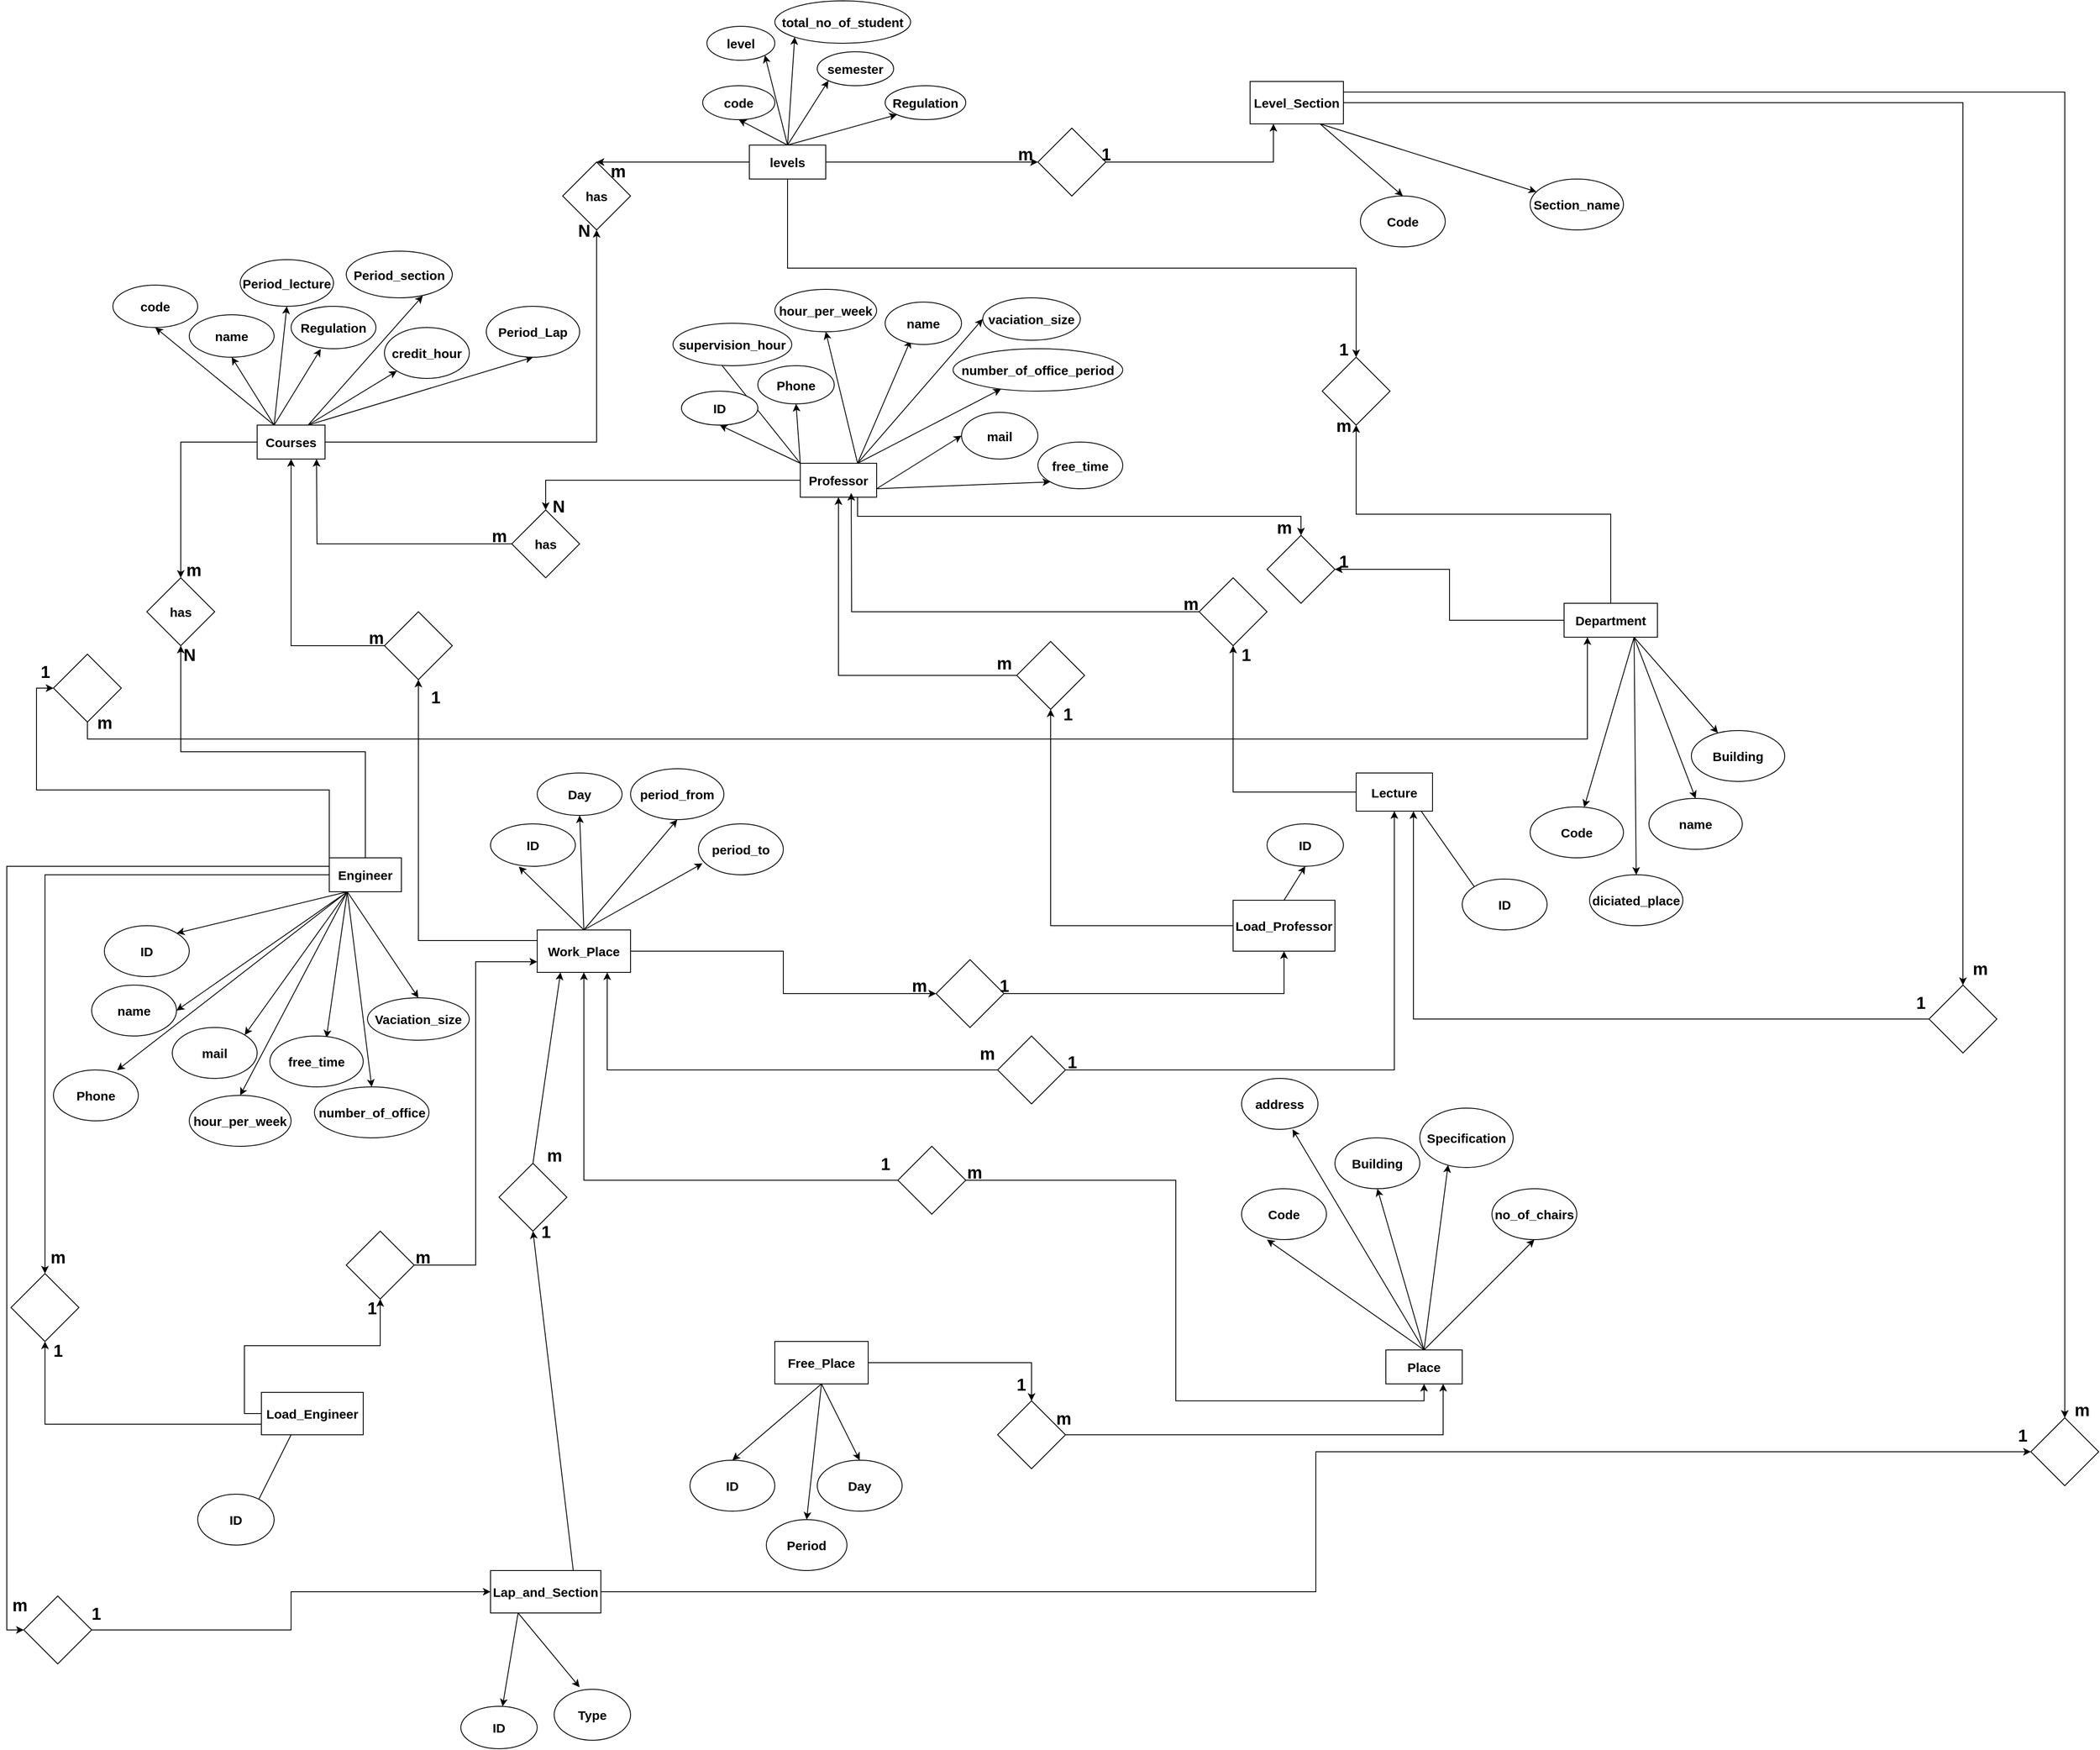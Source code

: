 <mxfile version="14.6.13" type="device"><diagram id="R2lEEEUBdFMjLlhIrx00" name="Page-1"><mxGraphModel dx="3020" dy="2375" grid="1" gridSize="10" guides="1" tooltips="1" connect="1" arrows="1" fold="1" page="1" pageScale="1" pageWidth="850" pageHeight="1100" math="0" shadow="0" extFonts="Permanent Marker^https://fonts.googleapis.com/css?family=Permanent+Marker"><root><mxCell id="0"/><mxCell id="1" parent="0"/><mxCell id="3AHVIbHwjLARnlA2PxYT-8" style="edgeStyle=none;rounded=0;orthogonalLoop=1;jettySize=auto;html=1;entryX=1;entryY=1;entryDx=0;entryDy=0;exitX=0.5;exitY=0;exitDx=0;exitDy=0;" parent="1" source="3AHVIbHwjLARnlA2PxYT-1" target="3AHVIbHwjLARnlA2PxYT-2" edge="1"><mxGeometry relative="1" as="geometry"><mxPoint x="120" y="100" as="sourcePoint"/></mxGeometry></mxCell><mxCell id="e6nz1mBixhQy7F8Df8k7-2" style="edgeStyle=none;rounded=0;orthogonalLoop=1;jettySize=auto;html=1;exitX=0.5;exitY=0;exitDx=0;exitDy=0;entryX=0;entryY=1;entryDx=0;entryDy=0;" parent="1" source="3AHVIbHwjLARnlA2PxYT-1" target="3AHVIbHwjLARnlA2PxYT-6" edge="1"><mxGeometry relative="1" as="geometry"/></mxCell><mxCell id="8AIywDDQouIqFg1LOKzV-21" style="edgeStyle=none;rounded=0;orthogonalLoop=1;jettySize=auto;html=1;exitX=0.5;exitY=0;exitDx=0;exitDy=0;entryX=0.5;entryY=1;entryDx=0;entryDy=0;" parent="1" source="3AHVIbHwjLARnlA2PxYT-1" target="3AHVIbHwjLARnlA2PxYT-4" edge="1"><mxGeometry relative="1" as="geometry"/></mxCell><mxCell id="8AIywDDQouIqFg1LOKzV-22" style="edgeStyle=none;rounded=0;orthogonalLoop=1;jettySize=auto;html=1;exitX=0.5;exitY=0;exitDx=0;exitDy=0;entryX=0;entryY=1;entryDx=0;entryDy=0;" parent="1" source="3AHVIbHwjLARnlA2PxYT-1" target="3AHVIbHwjLARnlA2PxYT-3" edge="1"><mxGeometry relative="1" as="geometry"/></mxCell><mxCell id="8AIywDDQouIqFg1LOKzV-23" style="edgeStyle=none;rounded=0;orthogonalLoop=1;jettySize=auto;html=1;exitX=0.5;exitY=0;exitDx=0;exitDy=0;entryX=0;entryY=1;entryDx=0;entryDy=0;" parent="1" source="3AHVIbHwjLARnlA2PxYT-1" target="3AHVIbHwjLARnlA2PxYT-5" edge="1"><mxGeometry relative="1" as="geometry"/></mxCell><mxCell id="APITdrDoNRCCGR87iZ8g-5" style="edgeStyle=none;rounded=0;orthogonalLoop=1;jettySize=auto;html=1;exitX=0;exitY=0.5;exitDx=0;exitDy=0;entryX=0.5;entryY=0;entryDx=0;entryDy=0;" edge="1" parent="1" source="3AHVIbHwjLARnlA2PxYT-1" target="APITdrDoNRCCGR87iZ8g-1"><mxGeometry relative="1" as="geometry"/></mxCell><mxCell id="APITdrDoNRCCGR87iZ8g-26" style="edgeStyle=orthogonalEdgeStyle;rounded=0;orthogonalLoop=1;jettySize=auto;html=1;exitX=1;exitY=0.5;exitDx=0;exitDy=0;entryX=0;entryY=0.5;entryDx=0;entryDy=0;" edge="1" parent="1" source="3AHVIbHwjLARnlA2PxYT-1" target="APITdrDoNRCCGR87iZ8g-25"><mxGeometry relative="1" as="geometry"/></mxCell><mxCell id="APITdrDoNRCCGR87iZ8g-39" style="edgeStyle=orthogonalEdgeStyle;rounded=0;orthogonalLoop=1;jettySize=auto;html=1;exitX=0.5;exitY=1;exitDx=0;exitDy=0;entryX=0.5;entryY=0;entryDx=0;entryDy=0;" edge="1" parent="1" source="3AHVIbHwjLARnlA2PxYT-1" target="APITdrDoNRCCGR87iZ8g-33"><mxGeometry relative="1" as="geometry"/></mxCell><mxCell id="3AHVIbHwjLARnlA2PxYT-1" value="&lt;font style=&quot;font-size: 15px&quot;&gt;&lt;b&gt;levels&lt;/b&gt;&lt;/font&gt;" style="rounded=0;whiteSpace=wrap;html=1;" parent="1" vertex="1"><mxGeometry x="50" y="160" width="90" height="40" as="geometry"/></mxCell><mxCell id="3AHVIbHwjLARnlA2PxYT-2" value="&lt;font style=&quot;font-size: 15px&quot;&gt;&lt;b&gt;level&lt;/b&gt;&lt;/font&gt;" style="ellipse;whiteSpace=wrap;html=1;" parent="1" vertex="1"><mxGeometry y="20" width="80" height="40" as="geometry"/></mxCell><mxCell id="3AHVIbHwjLARnlA2PxYT-3" value="&lt;font style=&quot;font-size: 15px&quot;&gt;&lt;b&gt;Regulation&lt;/b&gt;&lt;/font&gt;" style="ellipse;whiteSpace=wrap;html=1;" parent="1" vertex="1"><mxGeometry x="210" y="90" width="95" height="40" as="geometry"/></mxCell><mxCell id="3AHVIbHwjLARnlA2PxYT-4" value="&lt;font style=&quot;font-size: 15px&quot;&gt;&lt;b&gt;code&lt;/b&gt;&lt;/font&gt;" style="ellipse;whiteSpace=wrap;html=1;" parent="1" vertex="1"><mxGeometry x="-5" y="90" width="85" height="40" as="geometry"/></mxCell><mxCell id="3AHVIbHwjLARnlA2PxYT-5" value="&lt;font style=&quot;font-size: 15px&quot;&gt;&lt;b&gt;semester&lt;/b&gt;&lt;/font&gt;" style="ellipse;whiteSpace=wrap;html=1;" parent="1" vertex="1"><mxGeometry x="130" y="50" width="90" height="40" as="geometry"/></mxCell><mxCell id="3AHVIbHwjLARnlA2PxYT-6" value="&lt;font style=&quot;font-size: 15px&quot;&gt;&lt;b&gt;total_no_of_student&lt;/b&gt;&lt;/font&gt;" style="ellipse;whiteSpace=wrap;html=1;" parent="1" vertex="1"><mxGeometry x="80" y="-10" width="160" height="50" as="geometry"/></mxCell><mxCell id="3AHVIbHwjLARnlA2PxYT-23" style="edgeStyle=none;rounded=0;orthogonalLoop=1;jettySize=auto;html=1;exitX=0;exitY=0;exitDx=0;exitDy=0;entryX=0.5;entryY=1;entryDx=0;entryDy=0;" parent="1" source="3AHVIbHwjLARnlA2PxYT-13" target="3AHVIbHwjLARnlA2PxYT-22" edge="1"><mxGeometry relative="1" as="geometry"/></mxCell><mxCell id="3AHVIbHwjLARnlA2PxYT-26" style="edgeStyle=none;rounded=0;orthogonalLoop=1;jettySize=auto;html=1;exitX=0.75;exitY=0;exitDx=0;exitDy=0;entryX=0.5;entryY=1;entryDx=0;entryDy=0;" parent="1" source="3AHVIbHwjLARnlA2PxYT-13" target="3AHVIbHwjLARnlA2PxYT-19" edge="1"><mxGeometry relative="1" as="geometry"/></mxCell><mxCell id="3AHVIbHwjLARnlA2PxYT-43" style="edgeStyle=none;rounded=0;orthogonalLoop=1;jettySize=auto;html=1;exitX=1;exitY=0.75;exitDx=0;exitDy=0;entryX=0;entryY=0.5;entryDx=0;entryDy=0;" parent="1" source="3AHVIbHwjLARnlA2PxYT-13" target="3AHVIbHwjLARnlA2PxYT-15" edge="1"><mxGeometry relative="1" as="geometry"/></mxCell><mxCell id="e6nz1mBixhQy7F8Df8k7-3" style="edgeStyle=none;rounded=0;orthogonalLoop=1;jettySize=auto;html=1;exitX=0;exitY=0;exitDx=0;exitDy=0;entryX=0.357;entryY=0.8;entryDx=0;entryDy=0;entryPerimeter=0;" parent="1" source="3AHVIbHwjLARnlA2PxYT-13" target="3AHVIbHwjLARnlA2PxYT-21" edge="1"><mxGeometry relative="1" as="geometry"/></mxCell><mxCell id="e6nz1mBixhQy7F8Df8k7-4" style="edgeStyle=none;rounded=0;orthogonalLoop=1;jettySize=auto;html=1;exitX=0;exitY=0;exitDx=0;exitDy=0;entryX=0.5;entryY=1;entryDx=0;entryDy=0;" parent="1" source="3AHVIbHwjLARnlA2PxYT-13" target="3AHVIbHwjLARnlA2PxYT-20" edge="1"><mxGeometry relative="1" as="geometry"/></mxCell><mxCell id="8AIywDDQouIqFg1LOKzV-2" style="edgeStyle=none;rounded=0;orthogonalLoop=1;jettySize=auto;html=1;exitX=0.75;exitY=0;exitDx=0;exitDy=0;entryX=0.333;entryY=0.9;entryDx=0;entryDy=0;entryPerimeter=0;" parent="1" source="3AHVIbHwjLARnlA2PxYT-13" target="3AHVIbHwjLARnlA2PxYT-18" edge="1"><mxGeometry relative="1" as="geometry"/></mxCell><mxCell id="8AIywDDQouIqFg1LOKzV-3" style="edgeStyle=none;rounded=0;orthogonalLoop=1;jettySize=auto;html=1;exitX=0.75;exitY=0;exitDx=0;exitDy=0;entryX=0;entryY=0.5;entryDx=0;entryDy=0;" parent="1" source="3AHVIbHwjLARnlA2PxYT-13" target="3AHVIbHwjLARnlA2PxYT-17" edge="1"><mxGeometry relative="1" as="geometry"/></mxCell><mxCell id="8AIywDDQouIqFg1LOKzV-4" style="edgeStyle=none;rounded=0;orthogonalLoop=1;jettySize=auto;html=1;exitX=0.75;exitY=0;exitDx=0;exitDy=0;" parent="1" source="3AHVIbHwjLARnlA2PxYT-13" target="3AHVIbHwjLARnlA2PxYT-16" edge="1"><mxGeometry relative="1" as="geometry"/></mxCell><mxCell id="8AIywDDQouIqFg1LOKzV-5" style="edgeStyle=none;rounded=0;orthogonalLoop=1;jettySize=auto;html=1;exitX=1;exitY=0.75;exitDx=0;exitDy=0;entryX=0;entryY=1;entryDx=0;entryDy=0;" parent="1" source="3AHVIbHwjLARnlA2PxYT-13" target="3AHVIbHwjLARnlA2PxYT-14" edge="1"><mxGeometry relative="1" as="geometry"/></mxCell><mxCell id="APITdrDoNRCCGR87iZ8g-48" style="edgeStyle=orthogonalEdgeStyle;rounded=0;orthogonalLoop=1;jettySize=auto;html=1;exitX=0;exitY=0.5;exitDx=0;exitDy=0;entryX=0.5;entryY=0;entryDx=0;entryDy=0;" edge="1" parent="1" source="3AHVIbHwjLARnlA2PxYT-13" target="APITdrDoNRCCGR87iZ8g-8"><mxGeometry relative="1" as="geometry"/></mxCell><mxCell id="APITdrDoNRCCGR87iZ8g-49" style="edgeStyle=orthogonalEdgeStyle;rounded=0;orthogonalLoop=1;jettySize=auto;html=1;exitX=0.75;exitY=1;exitDx=0;exitDy=0;entryX=0.5;entryY=0;entryDx=0;entryDy=0;" edge="1" parent="1" source="3AHVIbHwjLARnlA2PxYT-13" target="APITdrDoNRCCGR87iZ8g-44"><mxGeometry relative="1" as="geometry"/></mxCell><mxCell id="3AHVIbHwjLARnlA2PxYT-13" value="&lt;font style=&quot;font-size: 15px&quot;&gt;&lt;b&gt;Professor&lt;/b&gt;&lt;/font&gt;" style="rounded=0;whiteSpace=wrap;html=1;" parent="1" vertex="1"><mxGeometry x="110" y="535" width="90" height="40" as="geometry"/></mxCell><mxCell id="3AHVIbHwjLARnlA2PxYT-14" value="&lt;font style=&quot;font-size: 15px&quot;&gt;&lt;b&gt;free_time&lt;/b&gt;&lt;/font&gt;" style="ellipse;whiteSpace=wrap;html=1;" parent="1" vertex="1"><mxGeometry x="390" y="510" width="100" height="55" as="geometry"/></mxCell><mxCell id="3AHVIbHwjLARnlA2PxYT-15" value="&lt;font style=&quot;font-size: 15px&quot;&gt;&lt;b&gt;mail&lt;/b&gt;&lt;/font&gt;" style="ellipse;whiteSpace=wrap;html=1;" parent="1" vertex="1"><mxGeometry x="300" y="475" width="90" height="55" as="geometry"/></mxCell><mxCell id="3AHVIbHwjLARnlA2PxYT-16" value="&lt;font style=&quot;font-size: 15px&quot;&gt;&lt;b&gt;number_of_office_period&lt;/b&gt;&lt;/font&gt;" style="ellipse;whiteSpace=wrap;html=1;" parent="1" vertex="1"><mxGeometry x="290" y="400" width="200" height="50" as="geometry"/></mxCell><mxCell id="3AHVIbHwjLARnlA2PxYT-17" value="&lt;font style=&quot;font-size: 15px&quot;&gt;&lt;b&gt;vaciation_size&lt;/b&gt;&lt;/font&gt;" style="ellipse;whiteSpace=wrap;html=1;" parent="1" vertex="1"><mxGeometry x="325" y="340" width="115" height="50" as="geometry"/></mxCell><mxCell id="3AHVIbHwjLARnlA2PxYT-18" value="&lt;font style=&quot;font-size: 15px&quot;&gt;&lt;b&gt;name&lt;/b&gt;&lt;/font&gt;" style="ellipse;whiteSpace=wrap;html=1;" parent="1" vertex="1"><mxGeometry x="210" y="345" width="90" height="50" as="geometry"/></mxCell><mxCell id="3AHVIbHwjLARnlA2PxYT-19" value="&lt;font style=&quot;font-size: 15px&quot;&gt;&lt;b&gt;hour_per_week&lt;/b&gt;&lt;/font&gt;" style="ellipse;whiteSpace=wrap;html=1;" parent="1" vertex="1"><mxGeometry x="80" y="330" width="120" height="50" as="geometry"/></mxCell><mxCell id="3AHVIbHwjLARnlA2PxYT-20" value="&lt;font style=&quot;font-size: 15px&quot;&gt;&lt;b&gt;Phone&lt;/b&gt;&lt;/font&gt;" style="ellipse;whiteSpace=wrap;html=1;" parent="1" vertex="1"><mxGeometry x="60" y="420" width="90" height="45" as="geometry"/></mxCell><mxCell id="3AHVIbHwjLARnlA2PxYT-21" value="&lt;span style=&quot;font-size: 15px&quot;&gt;&lt;b&gt;supervision_hour&lt;/b&gt;&lt;/span&gt;" style="ellipse;whiteSpace=wrap;html=1;" parent="1" vertex="1"><mxGeometry x="-40" y="370" width="140" height="50" as="geometry"/></mxCell><mxCell id="3AHVIbHwjLARnlA2PxYT-22" value="&lt;font style=&quot;font-size: 15px&quot;&gt;&lt;b&gt;ID&lt;/b&gt;&lt;/font&gt;" style="ellipse;whiteSpace=wrap;html=1;" parent="1" vertex="1"><mxGeometry x="-30" y="450" width="90" height="40" as="geometry"/></mxCell><mxCell id="3AHVIbHwjLARnlA2PxYT-34" style="edgeStyle=none;rounded=0;orthogonalLoop=1;jettySize=auto;html=1;exitX=0.5;exitY=0;exitDx=0;exitDy=0;entryX=0.5;entryY=1;entryDx=0;entryDy=0;" parent="1" source="3AHVIbHwjLARnlA2PxYT-32" target="3AHVIbHwjLARnlA2PxYT-33" edge="1"><mxGeometry relative="1" as="geometry"/></mxCell><mxCell id="APITdrDoNRCCGR87iZ8g-60" style="edgeStyle=orthogonalEdgeStyle;rounded=0;orthogonalLoop=1;jettySize=auto;html=1;exitX=0;exitY=0.5;exitDx=0;exitDy=0;entryX=0.5;entryY=1;entryDx=0;entryDy=0;" edge="1" parent="1" source="3AHVIbHwjLARnlA2PxYT-32" target="APITdrDoNRCCGR87iZ8g-59"><mxGeometry relative="1" as="geometry"/></mxCell><mxCell id="3AHVIbHwjLARnlA2PxYT-32" value="&lt;font style=&quot;font-size: 15px&quot;&gt;&lt;b&gt;Load_Professor&lt;/b&gt;&lt;/font&gt;" style="rounded=0;whiteSpace=wrap;html=1;" parent="1" vertex="1"><mxGeometry x="620" y="1050" width="120" height="60" as="geometry"/></mxCell><mxCell id="3AHVIbHwjLARnlA2PxYT-33" value="&lt;font style=&quot;font-size: 15px&quot;&gt;&lt;b&gt;ID&lt;/b&gt;&lt;/font&gt;" style="ellipse;whiteSpace=wrap;html=1;" parent="1" vertex="1"><mxGeometry x="660" y="960" width="90" height="50" as="geometry"/></mxCell><mxCell id="3AHVIbHwjLARnlA2PxYT-49" style="edgeStyle=none;rounded=0;orthogonalLoop=1;jettySize=auto;html=1;exitX=0.25;exitY=0;exitDx=0;exitDy=0;entryX=0.5;entryY=1;entryDx=0;entryDy=0;" parent="1" source="3AHVIbHwjLARnlA2PxYT-35" target="3AHVIbHwjLARnlA2PxYT-40" edge="1"><mxGeometry relative="1" as="geometry"/></mxCell><mxCell id="3AHVIbHwjLARnlA2PxYT-51" style="edgeStyle=none;rounded=0;orthogonalLoop=1;jettySize=auto;html=1;exitX=0.75;exitY=0;exitDx=0;exitDy=0;entryX=0.721;entryY=0.957;entryDx=0;entryDy=0;entryPerimeter=0;" parent="1" source="3AHVIbHwjLARnlA2PxYT-35" target="3AHVIbHwjLARnlA2PxYT-38" edge="1"><mxGeometry relative="1" as="geometry"/></mxCell><mxCell id="8AIywDDQouIqFg1LOKzV-13" style="edgeStyle=none;rounded=0;orthogonalLoop=1;jettySize=auto;html=1;exitX=0.25;exitY=0;exitDx=0;exitDy=0;entryX=0.35;entryY=1.007;entryDx=0;entryDy=0;entryPerimeter=0;" parent="1" source="3AHVIbHwjLARnlA2PxYT-35" target="3AHVIbHwjLARnlA2PxYT-39" edge="1"><mxGeometry relative="1" as="geometry"/></mxCell><mxCell id="8AIywDDQouIqFg1LOKzV-14" style="edgeStyle=none;rounded=0;orthogonalLoop=1;jettySize=auto;html=1;exitX=0.25;exitY=0;exitDx=0;exitDy=0;entryX=0.5;entryY=1;entryDx=0;entryDy=0;" parent="1" source="3AHVIbHwjLARnlA2PxYT-35" target="3AHVIbHwjLARnlA2PxYT-41" edge="1"><mxGeometry relative="1" as="geometry"/></mxCell><mxCell id="8AIywDDQouIqFg1LOKzV-15" style="edgeStyle=none;rounded=0;orthogonalLoop=1;jettySize=auto;html=1;exitX=0.25;exitY=0;exitDx=0;exitDy=0;entryX=0.5;entryY=1;entryDx=0;entryDy=0;" parent="1" source="3AHVIbHwjLARnlA2PxYT-35" target="3AHVIbHwjLARnlA2PxYT-42" edge="1"><mxGeometry relative="1" as="geometry"/></mxCell><mxCell id="8AIywDDQouIqFg1LOKzV-16" style="edgeStyle=none;rounded=0;orthogonalLoop=1;jettySize=auto;html=1;exitX=0.75;exitY=0;exitDx=0;exitDy=0;entryX=0;entryY=1;entryDx=0;entryDy=0;" parent="1" source="3AHVIbHwjLARnlA2PxYT-35" target="3AHVIbHwjLARnlA2PxYT-37" edge="1"><mxGeometry relative="1" as="geometry"/></mxCell><mxCell id="8AIywDDQouIqFg1LOKzV-18" style="edgeStyle=none;rounded=0;orthogonalLoop=1;jettySize=auto;html=1;exitX=0.75;exitY=0;exitDx=0;exitDy=0;entryX=0.5;entryY=1;entryDx=0;entryDy=0;" parent="1" source="3AHVIbHwjLARnlA2PxYT-35" target="3AHVIbHwjLARnlA2PxYT-36" edge="1"><mxGeometry relative="1" as="geometry"/></mxCell><mxCell id="APITdrDoNRCCGR87iZ8g-4" style="edgeStyle=orthogonalEdgeStyle;rounded=0;orthogonalLoop=1;jettySize=auto;html=1;exitX=1;exitY=0.5;exitDx=0;exitDy=0;entryX=0.5;entryY=1;entryDx=0;entryDy=0;" edge="1" parent="1" source="3AHVIbHwjLARnlA2PxYT-35" target="APITdrDoNRCCGR87iZ8g-1"><mxGeometry relative="1" as="geometry"/></mxCell><mxCell id="APITdrDoNRCCGR87iZ8g-18" style="edgeStyle=orthogonalEdgeStyle;rounded=0;orthogonalLoop=1;jettySize=auto;html=1;exitX=0;exitY=0.5;exitDx=0;exitDy=0;entryX=0.5;entryY=0;entryDx=0;entryDy=0;" edge="1" parent="1" source="3AHVIbHwjLARnlA2PxYT-35" target="APITdrDoNRCCGR87iZ8g-17"><mxGeometry relative="1" as="geometry"/></mxCell><mxCell id="3AHVIbHwjLARnlA2PxYT-35" value="&lt;font style=&quot;font-size: 15px&quot;&gt;&lt;b&gt;Courses&lt;/b&gt;&lt;/font&gt;" style="rounded=0;whiteSpace=wrap;html=1;" parent="1" vertex="1"><mxGeometry x="-530" y="490" width="80" height="40" as="geometry"/></mxCell><mxCell id="3AHVIbHwjLARnlA2PxYT-36" value="&lt;font style=&quot;font-size: 15px&quot;&gt;&lt;b&gt;Period_Lap&lt;/b&gt;&lt;/font&gt;" style="ellipse;whiteSpace=wrap;html=1;" parent="1" vertex="1"><mxGeometry x="-260" y="350" width="110" height="60" as="geometry"/></mxCell><mxCell id="3AHVIbHwjLARnlA2PxYT-37" value="&lt;font style=&quot;font-size: 15px&quot;&gt;&lt;b&gt;credit_hour&lt;/b&gt;&lt;/font&gt;" style="ellipse;whiteSpace=wrap;html=1;" parent="1" vertex="1"><mxGeometry x="-380" y="375" width="100" height="60" as="geometry"/></mxCell><mxCell id="3AHVIbHwjLARnlA2PxYT-38" value="&lt;font style=&quot;font-size: 15px&quot;&gt;&lt;b&gt;Period_section&lt;/b&gt;&lt;/font&gt;" style="ellipse;whiteSpace=wrap;html=1;" parent="1" vertex="1"><mxGeometry x="-425" y="285" width="125" height="55" as="geometry"/></mxCell><mxCell id="3AHVIbHwjLARnlA2PxYT-39" value="&lt;font style=&quot;font-size: 15px&quot;&gt;&lt;b&gt;Regulation&lt;/b&gt;&lt;/font&gt;" style="ellipse;whiteSpace=wrap;html=1;" parent="1" vertex="1"><mxGeometry x="-490" y="350" width="100" height="50" as="geometry"/></mxCell><mxCell id="3AHVIbHwjLARnlA2PxYT-40" value="&lt;font style=&quot;font-size: 15px&quot;&gt;&lt;b&gt;Period_lecture&lt;/b&gt;&lt;/font&gt;" style="ellipse;whiteSpace=wrap;html=1;" parent="1" vertex="1"><mxGeometry x="-550" y="295" width="110" height="55" as="geometry"/></mxCell><mxCell id="3AHVIbHwjLARnlA2PxYT-41" value="&lt;font style=&quot;font-size: 15px&quot;&gt;&lt;b&gt;name&lt;/b&gt;&lt;/font&gt;" style="ellipse;whiteSpace=wrap;html=1;" parent="1" vertex="1"><mxGeometry x="-610" y="360" width="100" height="50" as="geometry"/></mxCell><mxCell id="3AHVIbHwjLARnlA2PxYT-42" value="&lt;font style=&quot;font-size: 15px&quot;&gt;&lt;b&gt;code&lt;/b&gt;&lt;/font&gt;" style="ellipse;whiteSpace=wrap;html=1;" parent="1" vertex="1"><mxGeometry x="-700" y="325" width="100" height="50" as="geometry"/></mxCell><mxCell id="3AHVIbHwjLARnlA2PxYT-61" style="edgeStyle=none;rounded=0;orthogonalLoop=1;jettySize=auto;html=1;exitX=0.5;exitY=0;exitDx=0;exitDy=0;entryX=0.5;entryY=1;entryDx=0;entryDy=0;" parent="1" source="3AHVIbHwjLARnlA2PxYT-54" target="3AHVIbHwjLARnlA2PxYT-56" edge="1"><mxGeometry relative="1" as="geometry"/></mxCell><mxCell id="e6nz1mBixhQy7F8Df8k7-6" style="edgeStyle=none;rounded=0;orthogonalLoop=1;jettySize=auto;html=1;exitX=0.5;exitY=0;exitDx=0;exitDy=0;entryX=0.047;entryY=0.778;entryDx=0;entryDy=0;entryPerimeter=0;" parent="1" source="3AHVIbHwjLARnlA2PxYT-54" target="3AHVIbHwjLARnlA2PxYT-55" edge="1"><mxGeometry relative="1" as="geometry"/></mxCell><mxCell id="8AIywDDQouIqFg1LOKzV-20" style="edgeStyle=none;rounded=0;orthogonalLoop=1;jettySize=auto;html=1;exitX=0.5;exitY=0;exitDx=0;exitDy=0;entryX=0.5;entryY=1;entryDx=0;entryDy=0;" parent="1" source="3AHVIbHwjLARnlA2PxYT-54" target="3AHVIbHwjLARnlA2PxYT-57" edge="1"><mxGeometry relative="1" as="geometry"/></mxCell><mxCell id="8AIywDDQouIqFg1LOKzV-25" style="edgeStyle=none;rounded=0;orthogonalLoop=1;jettySize=auto;html=1;exitX=0.5;exitY=0;exitDx=0;exitDy=0;entryX=0.333;entryY=1.007;entryDx=0;entryDy=0;entryPerimeter=0;" parent="1" source="3AHVIbHwjLARnlA2PxYT-54" target="3AHVIbHwjLARnlA2PxYT-58" edge="1"><mxGeometry relative="1" as="geometry"/></mxCell><mxCell id="APITdrDoNRCCGR87iZ8g-70" style="edgeStyle=orthogonalEdgeStyle;rounded=0;orthogonalLoop=1;jettySize=auto;html=1;exitX=1;exitY=0.5;exitDx=0;exitDy=0;" edge="1" parent="1" source="3AHVIbHwjLARnlA2PxYT-54" target="APITdrDoNRCCGR87iZ8g-65"><mxGeometry relative="1" as="geometry"/></mxCell><mxCell id="APITdrDoNRCCGR87iZ8g-75" style="edgeStyle=orthogonalEdgeStyle;rounded=0;orthogonalLoop=1;jettySize=auto;html=1;exitX=0;exitY=0.25;exitDx=0;exitDy=0;" edge="1" parent="1" source="3AHVIbHwjLARnlA2PxYT-54" target="APITdrDoNRCCGR87iZ8g-74"><mxGeometry relative="1" as="geometry"/></mxCell><mxCell id="3AHVIbHwjLARnlA2PxYT-54" value="&lt;font style=&quot;font-size: 15px&quot;&gt;&lt;b&gt;Work_Place&lt;/b&gt;&lt;/font&gt;" style="rounded=0;whiteSpace=wrap;html=1;" parent="1" vertex="1"><mxGeometry x="-200" y="1085" width="110" height="50" as="geometry"/></mxCell><mxCell id="3AHVIbHwjLARnlA2PxYT-55" value="&lt;font style=&quot;font-size: 15px&quot;&gt;&lt;b&gt;period_to&lt;/b&gt;&lt;/font&gt;" style="ellipse;whiteSpace=wrap;html=1;" parent="1" vertex="1"><mxGeometry x="-10" y="960" width="100" height="60" as="geometry"/></mxCell><mxCell id="3AHVIbHwjLARnlA2PxYT-56" value="&lt;font style=&quot;font-size: 15px&quot;&gt;&lt;b&gt;period_from&lt;/b&gt;&lt;/font&gt;" style="ellipse;whiteSpace=wrap;html=1;" parent="1" vertex="1"><mxGeometry x="-90" y="895" width="110" height="60" as="geometry"/></mxCell><mxCell id="3AHVIbHwjLARnlA2PxYT-57" value="&lt;font style=&quot;font-size: 15px&quot;&gt;&lt;b&gt;Day&lt;/b&gt;&lt;/font&gt;" style="ellipse;whiteSpace=wrap;html=1;" parent="1" vertex="1"><mxGeometry x="-200" y="900" width="100" height="50" as="geometry"/></mxCell><mxCell id="3AHVIbHwjLARnlA2PxYT-58" value="&lt;font style=&quot;font-size: 15px&quot;&gt;&lt;b&gt;ID&lt;/b&gt;&lt;/font&gt;" style="ellipse;whiteSpace=wrap;html=1;" parent="1" vertex="1"><mxGeometry x="-255" y="960" width="100" height="50" as="geometry"/></mxCell><mxCell id="3AHVIbHwjLARnlA2PxYT-65" style="edgeStyle=none;rounded=0;orthogonalLoop=1;jettySize=auto;html=1;exitX=0.5;exitY=0;exitDx=0;exitDy=0;entryX=0.5;entryY=1;entryDx=0;entryDy=0;" parent="1" source="3AHVIbHwjLARnlA2PxYT-63" target="3AHVIbHwjLARnlA2PxYT-64" edge="1"><mxGeometry relative="1" as="geometry"/></mxCell><mxCell id="APITdrDoNRCCGR87iZ8g-54" style="edgeStyle=orthogonalEdgeStyle;rounded=0;orthogonalLoop=1;jettySize=auto;html=1;exitX=0;exitY=0.5;exitDx=0;exitDy=0;entryX=0.5;entryY=1;entryDx=0;entryDy=0;" edge="1" parent="1" source="3AHVIbHwjLARnlA2PxYT-63" target="APITdrDoNRCCGR87iZ8g-52"><mxGeometry relative="1" as="geometry"/></mxCell><mxCell id="3AHVIbHwjLARnlA2PxYT-63" value="&lt;font style=&quot;font-size: 15px&quot;&gt;&lt;b&gt;Lecture&lt;/b&gt;&lt;/font&gt;" style="rounded=0;whiteSpace=wrap;html=1;" parent="1" vertex="1"><mxGeometry x="765" y="900" width="90" height="45" as="geometry"/></mxCell><mxCell id="3AHVIbHwjLARnlA2PxYT-64" value="&lt;font style=&quot;font-size: 15px&quot;&gt;&lt;b&gt;ID&lt;/b&gt;&lt;/font&gt;" style="ellipse;whiteSpace=wrap;html=1;" parent="1" vertex="1"><mxGeometry x="890" y="1025" width="100" height="60" as="geometry"/></mxCell><mxCell id="3AHVIbHwjLARnlA2PxYT-74" style="edgeStyle=none;rounded=0;orthogonalLoop=1;jettySize=auto;html=1;exitX=0.5;exitY=0;exitDx=0;exitDy=0;entryX=0.5;entryY=1;entryDx=0;entryDy=0;" parent="1" source="3AHVIbHwjLARnlA2PxYT-66" target="3AHVIbHwjLARnlA2PxYT-69" edge="1"><mxGeometry relative="1" as="geometry"/></mxCell><mxCell id="8AIywDDQouIqFg1LOKzV-7" style="edgeStyle=none;rounded=0;orthogonalLoop=1;jettySize=auto;html=1;exitX=0.5;exitY=0;exitDx=0;exitDy=0;entryX=0.3;entryY=1;entryDx=0;entryDy=0;entryPerimeter=0;" parent="1" source="3AHVIbHwjLARnlA2PxYT-66" target="3AHVIbHwjLARnlA2PxYT-67" edge="1"><mxGeometry relative="1" as="geometry"/></mxCell><mxCell id="8AIywDDQouIqFg1LOKzV-8" style="edgeStyle=none;rounded=0;orthogonalLoop=1;jettySize=auto;html=1;exitX=0.5;exitY=0;exitDx=0;exitDy=0;entryX=0.667;entryY=1;entryDx=0;entryDy=0;entryPerimeter=0;" parent="1" source="3AHVIbHwjLARnlA2PxYT-66" target="3AHVIbHwjLARnlA2PxYT-71" edge="1"><mxGeometry relative="1" as="geometry"/></mxCell><mxCell id="8AIywDDQouIqFg1LOKzV-9" style="edgeStyle=none;rounded=0;orthogonalLoop=1;jettySize=auto;html=1;exitX=0.5;exitY=0;exitDx=0;exitDy=0;entryX=0.303;entryY=0.957;entryDx=0;entryDy=0;entryPerimeter=0;" parent="1" source="3AHVIbHwjLARnlA2PxYT-66" target="3AHVIbHwjLARnlA2PxYT-68" edge="1"><mxGeometry relative="1" as="geometry"/></mxCell><mxCell id="8AIywDDQouIqFg1LOKzV-10" style="edgeStyle=none;rounded=0;orthogonalLoop=1;jettySize=auto;html=1;exitX=0.5;exitY=0;exitDx=0;exitDy=0;entryX=0.5;entryY=1;entryDx=0;entryDy=0;" parent="1" source="3AHVIbHwjLARnlA2PxYT-66" target="3AHVIbHwjLARnlA2PxYT-70" edge="1"><mxGeometry relative="1" as="geometry"/></mxCell><mxCell id="3AHVIbHwjLARnlA2PxYT-66" value="&lt;font style=&quot;font-size: 15px&quot;&gt;&lt;b&gt;Place&lt;/b&gt;&lt;/font&gt;" style="rounded=0;whiteSpace=wrap;html=1;" parent="1" vertex="1"><mxGeometry x="800" y="1580" width="90" height="40" as="geometry"/></mxCell><mxCell id="3AHVIbHwjLARnlA2PxYT-67" value="&lt;b&gt;&lt;font style=&quot;font-size: 15px&quot;&gt;Code&lt;/font&gt;&lt;/b&gt;" style="ellipse;whiteSpace=wrap;html=1;" parent="1" vertex="1"><mxGeometry x="630" y="1390" width="100" height="60" as="geometry"/></mxCell><mxCell id="3AHVIbHwjLARnlA2PxYT-68" value="&lt;font style=&quot;font-size: 15px&quot;&gt;&lt;b&gt;Specification&lt;/b&gt;&lt;/font&gt;" style="ellipse;whiteSpace=wrap;html=1;" parent="1" vertex="1"><mxGeometry x="840" y="1295" width="110" height="70" as="geometry"/></mxCell><mxCell id="3AHVIbHwjLARnlA2PxYT-69" value="&lt;font style=&quot;font-size: 15px&quot;&gt;&lt;b&gt;Building&lt;/b&gt;&lt;/font&gt;" style="ellipse;whiteSpace=wrap;html=1;" parent="1" vertex="1"><mxGeometry x="740" y="1330" width="100" height="60" as="geometry"/></mxCell><mxCell id="3AHVIbHwjLARnlA2PxYT-70" value="&lt;font style=&quot;font-size: 15px&quot;&gt;&lt;b&gt;no_of_chairs&lt;/b&gt;&lt;/font&gt;" style="ellipse;whiteSpace=wrap;html=1;" parent="1" vertex="1"><mxGeometry x="925" y="1390" width="100" height="60" as="geometry"/></mxCell><mxCell id="3AHVIbHwjLARnlA2PxYT-71" value="&lt;font style=&quot;font-size: 15px&quot;&gt;&lt;b&gt;address&lt;/b&gt;&lt;/font&gt;" style="ellipse;whiteSpace=wrap;html=1;" parent="1" vertex="1"><mxGeometry x="630" y="1260" width="90" height="60" as="geometry"/></mxCell><mxCell id="APITdrDoNRCCGR87iZ8g-128" style="edgeStyle=none;rounded=0;orthogonalLoop=1;jettySize=auto;html=1;exitX=0.5;exitY=1;exitDx=0;exitDy=0;entryX=0.5;entryY=0;entryDx=0;entryDy=0;" edge="1" parent="1" source="3AHVIbHwjLARnlA2PxYT-77" target="3AHVIbHwjLARnlA2PxYT-80"><mxGeometry relative="1" as="geometry"/></mxCell><mxCell id="APITdrDoNRCCGR87iZ8g-129" style="edgeStyle=none;rounded=0;orthogonalLoop=1;jettySize=auto;html=1;exitX=0.5;exitY=1;exitDx=0;exitDy=0;entryX=0.5;entryY=0;entryDx=0;entryDy=0;" edge="1" parent="1" source="3AHVIbHwjLARnlA2PxYT-77" target="3AHVIbHwjLARnlA2PxYT-78"><mxGeometry relative="1" as="geometry"/></mxCell><mxCell id="APITdrDoNRCCGR87iZ8g-130" style="edgeStyle=none;rounded=0;orthogonalLoop=1;jettySize=auto;html=1;exitX=0.5;exitY=1;exitDx=0;exitDy=0;entryX=0.5;entryY=0;entryDx=0;entryDy=0;" edge="1" parent="1" source="3AHVIbHwjLARnlA2PxYT-77" target="3AHVIbHwjLARnlA2PxYT-79"><mxGeometry relative="1" as="geometry"/></mxCell><mxCell id="APITdrDoNRCCGR87iZ8g-134" style="edgeStyle=orthogonalEdgeStyle;rounded=0;orthogonalLoop=1;jettySize=auto;html=1;exitX=1;exitY=0.5;exitDx=0;exitDy=0;entryX=0.5;entryY=0;entryDx=0;entryDy=0;" edge="1" parent="1" source="3AHVIbHwjLARnlA2PxYT-77" target="APITdrDoNRCCGR87iZ8g-131"><mxGeometry relative="1" as="geometry"/></mxCell><mxCell id="3AHVIbHwjLARnlA2PxYT-77" value="&lt;font style=&quot;font-size: 15px&quot;&gt;&lt;b&gt;Free_Place&lt;/b&gt;&lt;/font&gt;" style="rounded=0;whiteSpace=wrap;html=1;" parent="1" vertex="1"><mxGeometry x="80" y="1570" width="110" height="50" as="geometry"/></mxCell><mxCell id="3AHVIbHwjLARnlA2PxYT-78" value="&lt;font style=&quot;font-size: 15px&quot;&gt;&lt;b&gt;Period&lt;/b&gt;&lt;/font&gt;" style="ellipse;whiteSpace=wrap;html=1;" parent="1" vertex="1"><mxGeometry x="70" y="1780" width="95" height="60" as="geometry"/></mxCell><mxCell id="3AHVIbHwjLARnlA2PxYT-79" value="&lt;font style=&quot;font-size: 15px&quot;&gt;&lt;b&gt;Day&lt;/b&gt;&lt;/font&gt;" style="ellipse;whiteSpace=wrap;html=1;" parent="1" vertex="1"><mxGeometry x="130" y="1710" width="100" height="60" as="geometry"/></mxCell><mxCell id="3AHVIbHwjLARnlA2PxYT-80" value="&lt;font style=&quot;font-size: 15px&quot;&gt;&lt;b&gt;ID&lt;/b&gt;&lt;/font&gt;" style="ellipse;whiteSpace=wrap;html=1;" parent="1" vertex="1"><mxGeometry x="-20" y="1710" width="100" height="60" as="geometry"/></mxCell><mxCell id="3AHVIbHwjLARnlA2PxYT-89" style="edgeStyle=none;rounded=0;orthogonalLoop=1;jettySize=auto;html=1;exitX=0.25;exitY=1;exitDx=0;exitDy=0;" parent="1" source="3AHVIbHwjLARnlA2PxYT-84" target="3AHVIbHwjLARnlA2PxYT-86" edge="1"><mxGeometry relative="1" as="geometry"/></mxCell><mxCell id="APITdrDoNRCCGR87iZ8g-94" style="edgeStyle=none;rounded=0;orthogonalLoop=1;jettySize=auto;html=1;exitX=0.25;exitY=1;exitDx=0;exitDy=0;entryX=0.333;entryY=-0.042;entryDx=0;entryDy=0;entryPerimeter=0;" edge="1" parent="1" source="3AHVIbHwjLARnlA2PxYT-84" target="3AHVIbHwjLARnlA2PxYT-85"><mxGeometry relative="1" as="geometry"/></mxCell><mxCell id="APITdrDoNRCCGR87iZ8g-104" style="edgeStyle=none;rounded=0;orthogonalLoop=1;jettySize=auto;html=1;exitX=0.75;exitY=0;exitDx=0;exitDy=0;entryX=0.5;entryY=1;entryDx=0;entryDy=0;" edge="1" parent="1" source="3AHVIbHwjLARnlA2PxYT-84" target="APITdrDoNRCCGR87iZ8g-99"><mxGeometry relative="1" as="geometry"/></mxCell><mxCell id="APITdrDoNRCCGR87iZ8g-123" style="edgeStyle=orthogonalEdgeStyle;rounded=0;orthogonalLoop=1;jettySize=auto;html=1;exitX=1;exitY=0.5;exitDx=0;exitDy=0;entryX=0;entryY=0.5;entryDx=0;entryDy=0;" edge="1" parent="1" source="3AHVIbHwjLARnlA2PxYT-84" target="APITdrDoNRCCGR87iZ8g-122"><mxGeometry relative="1" as="geometry"/></mxCell><mxCell id="3AHVIbHwjLARnlA2PxYT-84" value="&lt;font style=&quot;font-size: 15px&quot;&gt;&lt;b&gt;Lap_and_Section&lt;/b&gt;&lt;/font&gt;" style="rounded=0;whiteSpace=wrap;html=1;" parent="1" vertex="1"><mxGeometry x="-255" y="1840" width="130" height="50" as="geometry"/></mxCell><mxCell id="3AHVIbHwjLARnlA2PxYT-85" value="&lt;font style=&quot;font-size: 15px&quot;&gt;&lt;b&gt;Type&lt;/b&gt;&lt;/font&gt;" style="ellipse;whiteSpace=wrap;html=1;" parent="1" vertex="1"><mxGeometry x="-180" y="1980" width="90" height="60" as="geometry"/></mxCell><mxCell id="3AHVIbHwjLARnlA2PxYT-86" value="&lt;font style=&quot;font-size: 15px&quot;&gt;&lt;b&gt;ID&lt;/b&gt;&lt;/font&gt;" style="ellipse;whiteSpace=wrap;html=1;" parent="1" vertex="1"><mxGeometry x="-290" y="2000" width="90" height="50" as="geometry"/></mxCell><mxCell id="3AHVIbHwjLARnlA2PxYT-103" style="edgeStyle=none;rounded=0;orthogonalLoop=1;jettySize=auto;html=1;exitX=0.25;exitY=1;exitDx=0;exitDy=0;entryX=0.5;entryY=0;entryDx=0;entryDy=0;" parent="1" source="3AHVIbHwjLARnlA2PxYT-90" target="3AHVIbHwjLARnlA2PxYT-94" edge="1"><mxGeometry relative="1" as="geometry"/></mxCell><mxCell id="3AHVIbHwjLARnlA2PxYT-105" style="edgeStyle=none;rounded=0;orthogonalLoop=1;jettySize=auto;html=1;exitX=0.25;exitY=1;exitDx=0;exitDy=0;entryX=0.5;entryY=0;entryDx=0;entryDy=0;" parent="1" source="3AHVIbHwjLARnlA2PxYT-90" target="3AHVIbHwjLARnlA2PxYT-92" edge="1"><mxGeometry relative="1" as="geometry"/></mxCell><mxCell id="8AIywDDQouIqFg1LOKzV-26" style="edgeStyle=none;rounded=0;orthogonalLoop=1;jettySize=auto;html=1;exitX=0.25;exitY=1;exitDx=0;exitDy=0;entryX=0.5;entryY=0;entryDx=0;entryDy=0;" parent="1" source="3AHVIbHwjLARnlA2PxYT-90" target="3AHVIbHwjLARnlA2PxYT-96" edge="1"><mxGeometry relative="1" as="geometry"/></mxCell><mxCell id="8AIywDDQouIqFg1LOKzV-27" style="edgeStyle=none;rounded=0;orthogonalLoop=1;jettySize=auto;html=1;exitX=0.25;exitY=1;exitDx=0;exitDy=0;entryX=1;entryY=0;entryDx=0;entryDy=0;" parent="1" source="3AHVIbHwjLARnlA2PxYT-90" target="3AHVIbHwjLARnlA2PxYT-97" edge="1"><mxGeometry relative="1" as="geometry"/></mxCell><mxCell id="8AIywDDQouIqFg1LOKzV-28" style="edgeStyle=none;rounded=0;orthogonalLoop=1;jettySize=auto;html=1;exitX=0.25;exitY=1;exitDx=0;exitDy=0;entryX=0.75;entryY=0.006;entryDx=0;entryDy=0;entryPerimeter=0;" parent="1" source="3AHVIbHwjLARnlA2PxYT-90" target="3AHVIbHwjLARnlA2PxYT-98" edge="1"><mxGeometry relative="1" as="geometry"/></mxCell><mxCell id="8AIywDDQouIqFg1LOKzV-29" style="edgeStyle=none;rounded=0;orthogonalLoop=1;jettySize=auto;html=1;exitX=0.25;exitY=1;exitDx=0;exitDy=0;entryX=1;entryY=0.5;entryDx=0;entryDy=0;" parent="1" source="3AHVIbHwjLARnlA2PxYT-90" target="3AHVIbHwjLARnlA2PxYT-93" edge="1"><mxGeometry relative="1" as="geometry"/></mxCell><mxCell id="8AIywDDQouIqFg1LOKzV-31" style="edgeStyle=none;rounded=0;orthogonalLoop=1;jettySize=auto;html=1;exitX=0.25;exitY=1;exitDx=0;exitDy=0;entryX=1;entryY=0;entryDx=0;entryDy=0;" parent="1" source="3AHVIbHwjLARnlA2PxYT-90" target="3AHVIbHwjLARnlA2PxYT-91" edge="1"><mxGeometry relative="1" as="geometry"/></mxCell><mxCell id="8AIywDDQouIqFg1LOKzV-33" style="edgeStyle=none;rounded=0;orthogonalLoop=1;jettySize=auto;html=1;exitX=0.25;exitY=1;exitDx=0;exitDy=0;entryX=0.606;entryY=0.033;entryDx=0;entryDy=0;entryPerimeter=0;" parent="1" source="3AHVIbHwjLARnlA2PxYT-90" target="3AHVIbHwjLARnlA2PxYT-95" edge="1"><mxGeometry relative="1" as="geometry"/></mxCell><mxCell id="APITdrDoNRCCGR87iZ8g-19" style="edgeStyle=orthogonalEdgeStyle;rounded=0;orthogonalLoop=1;jettySize=auto;html=1;exitX=0.5;exitY=0;exitDx=0;exitDy=0;entryX=0.5;entryY=1;entryDx=0;entryDy=0;" edge="1" parent="1" source="3AHVIbHwjLARnlA2PxYT-90" target="APITdrDoNRCCGR87iZ8g-17"><mxGeometry relative="1" as="geometry"/></mxCell><mxCell id="APITdrDoNRCCGR87iZ8g-139" style="edgeStyle=orthogonalEdgeStyle;rounded=0;orthogonalLoop=1;jettySize=auto;html=1;exitX=0;exitY=0.5;exitDx=0;exitDy=0;entryX=0.5;entryY=0;entryDx=0;entryDy=0;" edge="1" parent="1" source="3AHVIbHwjLARnlA2PxYT-90" target="APITdrDoNRCCGR87iZ8g-137"><mxGeometry relative="1" as="geometry"/></mxCell><mxCell id="APITdrDoNRCCGR87iZ8g-144" style="edgeStyle=orthogonalEdgeStyle;rounded=0;orthogonalLoop=1;jettySize=auto;html=1;exitX=0;exitY=0.25;exitDx=0;exitDy=0;entryX=0;entryY=0.5;entryDx=0;entryDy=0;" edge="1" parent="1" source="3AHVIbHwjLARnlA2PxYT-90" target="APITdrDoNRCCGR87iZ8g-142"><mxGeometry relative="1" as="geometry"/></mxCell><mxCell id="APITdrDoNRCCGR87iZ8g-149" style="edgeStyle=orthogonalEdgeStyle;rounded=0;orthogonalLoop=1;jettySize=auto;html=1;exitX=0;exitY=0;exitDx=0;exitDy=0;entryX=0;entryY=0.5;entryDx=0;entryDy=0;" edge="1" parent="1" source="3AHVIbHwjLARnlA2PxYT-90" target="APITdrDoNRCCGR87iZ8g-148"><mxGeometry relative="1" as="geometry"/></mxCell><mxCell id="3AHVIbHwjLARnlA2PxYT-90" value="&lt;font style=&quot;font-size: 15px&quot;&gt;&lt;b&gt;Engineer&lt;/b&gt;&lt;/font&gt;" style="rounded=0;whiteSpace=wrap;html=1;" parent="1" vertex="1"><mxGeometry x="-445" y="1000" width="85" height="40" as="geometry"/></mxCell><mxCell id="3AHVIbHwjLARnlA2PxYT-91" value="&lt;font style=&quot;font-size: 15px&quot;&gt;&lt;b&gt;ID&lt;/b&gt;&lt;/font&gt;" style="ellipse;whiteSpace=wrap;html=1;" parent="1" vertex="1"><mxGeometry x="-710" y="1080" width="100" height="60" as="geometry"/></mxCell><mxCell id="3AHVIbHwjLARnlA2PxYT-92" value="&lt;font style=&quot;font-size: 15px&quot;&gt;&lt;b&gt;Vaciation_size&lt;/b&gt;&lt;/font&gt;" style="ellipse;whiteSpace=wrap;html=1;" parent="1" vertex="1"><mxGeometry x="-400" y="1165" width="120" height="50" as="geometry"/></mxCell><mxCell id="3AHVIbHwjLARnlA2PxYT-93" value="&lt;font style=&quot;font-size: 15px&quot;&gt;&lt;b&gt;name&lt;/b&gt;&lt;/font&gt;" style="ellipse;whiteSpace=wrap;html=1;" parent="1" vertex="1"><mxGeometry x="-725" y="1150" width="100" height="60" as="geometry"/></mxCell><mxCell id="3AHVIbHwjLARnlA2PxYT-94" value="&lt;font style=&quot;font-size: 15px&quot;&gt;&lt;b&gt;number_of_office&lt;/b&gt;&lt;/font&gt;" style="ellipse;whiteSpace=wrap;html=1;" parent="1" vertex="1"><mxGeometry x="-462.5" y="1270" width="135" height="60" as="geometry"/></mxCell><mxCell id="3AHVIbHwjLARnlA2PxYT-95" value="&lt;font style=&quot;font-size: 15px&quot;&gt;&lt;b&gt;free_time&lt;/b&gt;&lt;/font&gt;" style="ellipse;whiteSpace=wrap;html=1;" parent="1" vertex="1"><mxGeometry x="-515" y="1210" width="110" height="60" as="geometry"/></mxCell><mxCell id="3AHVIbHwjLARnlA2PxYT-96" value="&lt;font style=&quot;font-size: 15px&quot;&gt;&lt;b&gt;hour_per_week&lt;/b&gt;&lt;/font&gt;" style="ellipse;whiteSpace=wrap;html=1;" parent="1" vertex="1"><mxGeometry x="-610" y="1280" width="120" height="60" as="geometry"/></mxCell><mxCell id="3AHVIbHwjLARnlA2PxYT-97" value="&lt;font style=&quot;font-size: 15px&quot;&gt;&lt;b&gt;mail&lt;/b&gt;&lt;/font&gt;" style="ellipse;whiteSpace=wrap;html=1;" parent="1" vertex="1"><mxGeometry x="-630" y="1200" width="100" height="60" as="geometry"/></mxCell><mxCell id="3AHVIbHwjLARnlA2PxYT-98" value="&lt;font style=&quot;font-size: 15px&quot;&gt;&lt;b&gt;Phone&lt;/b&gt;&lt;/font&gt;" style="ellipse;whiteSpace=wrap;html=1;" parent="1" vertex="1"><mxGeometry x="-770" y="1250" width="100" height="60" as="geometry"/></mxCell><mxCell id="3AHVIbHwjLARnlA2PxYT-107" style="edgeStyle=none;rounded=0;orthogonalLoop=1;jettySize=auto;html=1;exitX=1;exitY=1;exitDx=0;exitDy=0;" parent="1" source="3AHVIbHwjLARnlA2PxYT-90" target="3AHVIbHwjLARnlA2PxYT-90" edge="1"><mxGeometry relative="1" as="geometry"/></mxCell><mxCell id="3AHVIbHwjLARnlA2PxYT-110" style="edgeStyle=none;rounded=0;orthogonalLoop=1;jettySize=auto;html=1;exitX=0.5;exitY=0;exitDx=0;exitDy=0;entryX=0.5;entryY=1;entryDx=0;entryDy=0;" parent="1" source="3AHVIbHwjLARnlA2PxYT-108" target="3AHVIbHwjLARnlA2PxYT-109" edge="1"><mxGeometry relative="1" as="geometry"/></mxCell><mxCell id="APITdrDoNRCCGR87iZ8g-96" style="edgeStyle=orthogonalEdgeStyle;rounded=0;orthogonalLoop=1;jettySize=auto;html=1;exitX=0;exitY=0.5;exitDx=0;exitDy=0;entryX=0.5;entryY=1;entryDx=0;entryDy=0;" edge="1" parent="1" source="3AHVIbHwjLARnlA2PxYT-108" target="APITdrDoNRCCGR87iZ8g-95"><mxGeometry relative="1" as="geometry"/></mxCell><mxCell id="APITdrDoNRCCGR87iZ8g-138" style="edgeStyle=orthogonalEdgeStyle;rounded=0;orthogonalLoop=1;jettySize=auto;html=1;exitX=0;exitY=0.75;exitDx=0;exitDy=0;entryX=0.5;entryY=1;entryDx=0;entryDy=0;" edge="1" parent="1" source="3AHVIbHwjLARnlA2PxYT-108" target="APITdrDoNRCCGR87iZ8g-137"><mxGeometry relative="1" as="geometry"/></mxCell><mxCell id="3AHVIbHwjLARnlA2PxYT-108" value="&lt;font style=&quot;font-size: 15px&quot;&gt;&lt;b&gt;Load_Engineer&lt;/b&gt;&lt;/font&gt;" style="rounded=0;whiteSpace=wrap;html=1;" parent="1" vertex="1"><mxGeometry x="-525" y="1630" width="120" height="50" as="geometry"/></mxCell><mxCell id="3AHVIbHwjLARnlA2PxYT-109" value="&lt;font style=&quot;font-size: 15px&quot;&gt;&lt;b&gt;ID&lt;/b&gt;&lt;/font&gt;" style="ellipse;whiteSpace=wrap;html=1;" parent="1" vertex="1"><mxGeometry x="-600" y="1750" width="90" height="60" as="geometry"/></mxCell><mxCell id="3AHVIbHwjLARnlA2PxYT-115" style="edgeStyle=none;rounded=0;orthogonalLoop=1;jettySize=auto;html=1;exitX=0.75;exitY=1;exitDx=0;exitDy=0;" parent="1" source="3AHVIbHwjLARnlA2PxYT-111" target="3AHVIbHwjLARnlA2PxYT-114" edge="1"><mxGeometry relative="1" as="geometry"/></mxCell><mxCell id="3AHVIbHwjLARnlA2PxYT-117" style="edgeStyle=none;rounded=0;orthogonalLoop=1;jettySize=auto;html=1;exitX=0.75;exitY=1;exitDx=0;exitDy=0;entryX=0.5;entryY=0;entryDx=0;entryDy=0;" parent="1" source="3AHVIbHwjLARnlA2PxYT-111" target="3AHVIbHwjLARnlA2PxYT-112" edge="1"><mxGeometry relative="1" as="geometry"/></mxCell><mxCell id="APITdrDoNRCCGR87iZ8g-118" style="edgeStyle=orthogonalEdgeStyle;rounded=0;orthogonalLoop=1;jettySize=auto;html=1;exitX=1;exitY=0.5;exitDx=0;exitDy=0;entryX=0.5;entryY=0;entryDx=0;entryDy=0;" edge="1" parent="1" source="3AHVIbHwjLARnlA2PxYT-111" target="APITdrDoNRCCGR87iZ8g-115"><mxGeometry relative="1" as="geometry"/></mxCell><mxCell id="APITdrDoNRCCGR87iZ8g-124" style="edgeStyle=orthogonalEdgeStyle;rounded=0;orthogonalLoop=1;jettySize=auto;html=1;exitX=1;exitY=0.25;exitDx=0;exitDy=0;" edge="1" parent="1" source="3AHVIbHwjLARnlA2PxYT-111" target="APITdrDoNRCCGR87iZ8g-122"><mxGeometry relative="1" as="geometry"/></mxCell><mxCell id="3AHVIbHwjLARnlA2PxYT-111" value="&lt;font style=&quot;font-size: 15px&quot;&gt;&lt;b&gt;Level_Section&lt;/b&gt;&lt;/font&gt;" style="rounded=0;whiteSpace=wrap;html=1;" parent="1" vertex="1"><mxGeometry x="640" y="85" width="110" height="50" as="geometry"/></mxCell><mxCell id="3AHVIbHwjLARnlA2PxYT-112" value="&lt;font style=&quot;font-size: 15px&quot;&gt;&lt;b&gt;Code&lt;/b&gt;&lt;/font&gt;" style="ellipse;whiteSpace=wrap;html=1;" parent="1" vertex="1"><mxGeometry x="770" y="220" width="100" height="60" as="geometry"/></mxCell><mxCell id="3AHVIbHwjLARnlA2PxYT-114" value="&lt;font style=&quot;font-size: 15px&quot;&gt;&lt;b&gt;Section_name&lt;/b&gt;&lt;/font&gt;" style="ellipse;whiteSpace=wrap;html=1;" parent="1" vertex="1"><mxGeometry x="970" y="200" width="110" height="60" as="geometry"/></mxCell><mxCell id="3AHVIbHwjLARnlA2PxYT-123" style="edgeStyle=none;rounded=0;orthogonalLoop=1;jettySize=auto;html=1;exitX=0.75;exitY=1;exitDx=0;exitDy=0;entryX=0.5;entryY=0;entryDx=0;entryDy=0;" parent="1" source="3AHVIbHwjLARnlA2PxYT-118" target="3AHVIbHwjLARnlA2PxYT-122" edge="1"><mxGeometry relative="1" as="geometry"/></mxCell><mxCell id="3AHVIbHwjLARnlA2PxYT-124" style="edgeStyle=none;rounded=0;orthogonalLoop=1;jettySize=auto;html=1;exitX=0.75;exitY=1;exitDx=0;exitDy=0;entryX=0.5;entryY=0;entryDx=0;entryDy=0;" parent="1" source="3AHVIbHwjLARnlA2PxYT-118" target="3AHVIbHwjLARnlA2PxYT-121" edge="1"><mxGeometry relative="1" as="geometry"/></mxCell><mxCell id="3AHVIbHwjLARnlA2PxYT-125" style="edgeStyle=none;rounded=0;orthogonalLoop=1;jettySize=auto;html=1;exitX=0.75;exitY=1;exitDx=0;exitDy=0;" parent="1" source="3AHVIbHwjLARnlA2PxYT-118" target="3AHVIbHwjLARnlA2PxYT-120" edge="1"><mxGeometry relative="1" as="geometry"/></mxCell><mxCell id="3AHVIbHwjLARnlA2PxYT-126" style="edgeStyle=none;rounded=0;orthogonalLoop=1;jettySize=auto;html=1;exitX=0.75;exitY=1;exitDx=0;exitDy=0;" parent="1" source="3AHVIbHwjLARnlA2PxYT-118" target="3AHVIbHwjLARnlA2PxYT-119" edge="1"><mxGeometry relative="1" as="geometry"/></mxCell><mxCell id="APITdrDoNRCCGR87iZ8g-34" style="edgeStyle=orthogonalEdgeStyle;rounded=0;orthogonalLoop=1;jettySize=auto;html=1;exitX=0.5;exitY=0;exitDx=0;exitDy=0;" edge="1" parent="1" source="3AHVIbHwjLARnlA2PxYT-118" target="APITdrDoNRCCGR87iZ8g-33"><mxGeometry relative="1" as="geometry"/></mxCell><mxCell id="APITdrDoNRCCGR87iZ8g-45" style="edgeStyle=orthogonalEdgeStyle;rounded=0;orthogonalLoop=1;jettySize=auto;html=1;exitX=0;exitY=0.5;exitDx=0;exitDy=0;entryX=1;entryY=0.5;entryDx=0;entryDy=0;" edge="1" parent="1" source="3AHVIbHwjLARnlA2PxYT-118" target="APITdrDoNRCCGR87iZ8g-44"><mxGeometry relative="1" as="geometry"/></mxCell><mxCell id="3AHVIbHwjLARnlA2PxYT-118" value="&lt;font style=&quot;font-size: 15px&quot;&gt;&lt;b&gt;Department&lt;/b&gt;&lt;/font&gt;" style="rounded=0;whiteSpace=wrap;html=1;" parent="1" vertex="1"><mxGeometry x="1010" y="700" width="110" height="40" as="geometry"/></mxCell><mxCell id="3AHVIbHwjLARnlA2PxYT-119" value="&lt;font style=&quot;font-size: 15px&quot;&gt;&lt;b&gt;Building&lt;/b&gt;&lt;/font&gt;" style="ellipse;whiteSpace=wrap;html=1;" parent="1" vertex="1"><mxGeometry x="1160" y="850" width="110" height="60" as="geometry"/></mxCell><mxCell id="3AHVIbHwjLARnlA2PxYT-120" value="&lt;font style=&quot;font-size: 15px&quot;&gt;&lt;b&gt;Code&lt;/b&gt;&lt;/font&gt;" style="ellipse;whiteSpace=wrap;html=1;" parent="1" vertex="1"><mxGeometry x="970" y="940" width="110" height="60" as="geometry"/></mxCell><mxCell id="3AHVIbHwjLARnlA2PxYT-121" value="&lt;font style=&quot;font-size: 15px&quot;&gt;&lt;b&gt;diciated_place&lt;/b&gt;&lt;/font&gt;" style="ellipse;whiteSpace=wrap;html=1;" parent="1" vertex="1"><mxGeometry x="1040" y="1020" width="110" height="60" as="geometry"/></mxCell><mxCell id="3AHVIbHwjLARnlA2PxYT-122" value="&lt;font style=&quot;font-size: 15px&quot;&gt;&lt;b&gt;name&lt;/b&gt;&lt;/font&gt;" style="ellipse;whiteSpace=wrap;html=1;" parent="1" vertex="1"><mxGeometry x="1110" y="930" width="110" height="60" as="geometry"/></mxCell><mxCell id="APITdrDoNRCCGR87iZ8g-1" value="&lt;font style=&quot;font-size: 15px&quot;&gt;&lt;b&gt;has&lt;/b&gt;&lt;/font&gt;" style="rhombus;whiteSpace=wrap;html=1;" vertex="1" parent="1"><mxGeometry x="-170" y="180" width="80" height="80" as="geometry"/></mxCell><mxCell id="APITdrDoNRCCGR87iZ8g-6" value="&lt;font size=&quot;1&quot;&gt;&lt;b style=&quot;font-size: 20px&quot;&gt;m&lt;/b&gt;&lt;/font&gt;" style="text;html=1;align=center;verticalAlign=middle;resizable=0;points=[];autosize=1;strokeColor=none;" vertex="1" parent="1"><mxGeometry x="-120" y="180" width="30" height="20" as="geometry"/></mxCell><mxCell id="APITdrDoNRCCGR87iZ8g-7" value="&lt;font size=&quot;1&quot;&gt;&lt;b style=&quot;font-size: 20px&quot;&gt;N&lt;/b&gt;&lt;/font&gt;" style="text;html=1;align=center;verticalAlign=middle;resizable=0;points=[];autosize=1;strokeColor=none;" vertex="1" parent="1"><mxGeometry x="-160" y="250" width="30" height="20" as="geometry"/></mxCell><mxCell id="APITdrDoNRCCGR87iZ8g-10" style="edgeStyle=orthogonalEdgeStyle;rounded=0;orthogonalLoop=1;jettySize=auto;html=1;exitX=0;exitY=0.5;exitDx=0;exitDy=0;" edge="1" parent="1" source="APITdrDoNRCCGR87iZ8g-8"><mxGeometry relative="1" as="geometry"><mxPoint x="-460" y="530" as="targetPoint"/></mxGeometry></mxCell><mxCell id="APITdrDoNRCCGR87iZ8g-8" value="&lt;font style=&quot;font-size: 15px&quot;&gt;&lt;b&gt;has&lt;/b&gt;&lt;/font&gt;" style="rhombus;whiteSpace=wrap;html=1;" vertex="1" parent="1"><mxGeometry x="-230" y="590" width="80" height="80" as="geometry"/></mxCell><mxCell id="APITdrDoNRCCGR87iZ8g-15" value="&lt;font size=&quot;1&quot;&gt;&lt;b style=&quot;font-size: 20px&quot;&gt;m&lt;/b&gt;&lt;/font&gt;" style="text;html=1;align=center;verticalAlign=middle;resizable=0;points=[];autosize=1;strokeColor=none;" vertex="1" parent="1"><mxGeometry x="-260" y="610" width="30" height="20" as="geometry"/></mxCell><mxCell id="APITdrDoNRCCGR87iZ8g-16" value="&lt;font size=&quot;1&quot;&gt;&lt;b style=&quot;font-size: 20px&quot;&gt;N&lt;/b&gt;&lt;/font&gt;" style="text;html=1;align=center;verticalAlign=middle;resizable=0;points=[];autosize=1;strokeColor=none;" vertex="1" parent="1"><mxGeometry x="-190" y="575" width="30" height="20" as="geometry"/></mxCell><mxCell id="APITdrDoNRCCGR87iZ8g-17" value="&lt;font style=&quot;font-size: 15px&quot;&gt;&lt;b&gt;has&lt;/b&gt;&lt;/font&gt;" style="rhombus;whiteSpace=wrap;html=1;" vertex="1" parent="1"><mxGeometry x="-660" y="670" width="80" height="80" as="geometry"/></mxCell><mxCell id="APITdrDoNRCCGR87iZ8g-20" value="&lt;font size=&quot;1&quot;&gt;&lt;b style=&quot;font-size: 20px&quot;&gt;m&lt;/b&gt;&lt;/font&gt;" style="text;html=1;align=center;verticalAlign=middle;resizable=0;points=[];autosize=1;strokeColor=none;" vertex="1" parent="1"><mxGeometry x="-620" y="650" width="30" height="20" as="geometry"/></mxCell><mxCell id="APITdrDoNRCCGR87iZ8g-21" value="&lt;font size=&quot;1&quot;&gt;&lt;b style=&quot;font-size: 20px&quot;&gt;N&lt;/b&gt;&lt;/font&gt;" style="text;html=1;align=center;verticalAlign=middle;resizable=0;points=[];autosize=1;strokeColor=none;" vertex="1" parent="1"><mxGeometry x="-625" y="750" width="30" height="20" as="geometry"/></mxCell><mxCell id="APITdrDoNRCCGR87iZ8g-27" style="edgeStyle=orthogonalEdgeStyle;rounded=0;orthogonalLoop=1;jettySize=auto;html=1;exitX=1;exitY=0.5;exitDx=0;exitDy=0;entryX=0.25;entryY=1;entryDx=0;entryDy=0;" edge="1" parent="1" source="APITdrDoNRCCGR87iZ8g-25" target="3AHVIbHwjLARnlA2PxYT-111"><mxGeometry relative="1" as="geometry"/></mxCell><mxCell id="APITdrDoNRCCGR87iZ8g-25" value="" style="rhombus;whiteSpace=wrap;html=1;" vertex="1" parent="1"><mxGeometry x="390" y="140" width="80" height="80" as="geometry"/></mxCell><mxCell id="APITdrDoNRCCGR87iZ8g-28" value="&lt;font size=&quot;1&quot;&gt;&lt;b style=&quot;font-size: 20px&quot;&gt;1&lt;/b&gt;&lt;/font&gt;" style="text;html=1;align=center;verticalAlign=middle;resizable=0;points=[];autosize=1;strokeColor=none;" vertex="1" parent="1"><mxGeometry x="455" y="160" width="30" height="20" as="geometry"/></mxCell><mxCell id="APITdrDoNRCCGR87iZ8g-29" value="&lt;font size=&quot;1&quot;&gt;&lt;b style=&quot;font-size: 20px&quot;&gt;m&lt;/b&gt;&lt;/font&gt;" style="text;html=1;align=center;verticalAlign=middle;resizable=0;points=[];autosize=1;strokeColor=none;" vertex="1" parent="1"><mxGeometry x="360" y="160" width="30" height="20" as="geometry"/></mxCell><mxCell id="APITdrDoNRCCGR87iZ8g-33" value="" style="rhombus;whiteSpace=wrap;html=1;" vertex="1" parent="1"><mxGeometry x="725" y="410" width="80" height="80" as="geometry"/></mxCell><mxCell id="APITdrDoNRCCGR87iZ8g-40" value="&lt;font style=&quot;font-size: 20px&quot;&gt;&lt;b&gt;1&lt;/b&gt;&lt;/font&gt;" style="text;html=1;align=center;verticalAlign=middle;resizable=0;points=[];autosize=1;strokeColor=none;" vertex="1" parent="1"><mxGeometry x="735" y="390" width="30" height="20" as="geometry"/></mxCell><mxCell id="APITdrDoNRCCGR87iZ8g-41" value="&lt;font style=&quot;font-size: 20px&quot;&gt;&lt;b&gt;m&lt;/b&gt;&lt;/font&gt;" style="text;html=1;align=center;verticalAlign=middle;resizable=0;points=[];autosize=1;strokeColor=none;" vertex="1" parent="1"><mxGeometry x="735" y="480" width="30" height="20" as="geometry"/></mxCell><mxCell id="APITdrDoNRCCGR87iZ8g-44" value="" style="rhombus;whiteSpace=wrap;html=1;" vertex="1" parent="1"><mxGeometry x="660" y="620" width="80" height="80" as="geometry"/></mxCell><mxCell id="APITdrDoNRCCGR87iZ8g-50" value="&lt;font style=&quot;font-size: 20px&quot;&gt;&lt;b&gt;m&lt;/b&gt;&lt;/font&gt;" style="text;html=1;align=center;verticalAlign=middle;resizable=0;points=[];autosize=1;strokeColor=none;" vertex="1" parent="1"><mxGeometry x="665" y="600" width="30" height="20" as="geometry"/></mxCell><mxCell id="APITdrDoNRCCGR87iZ8g-51" value="&lt;font style=&quot;font-size: 20px&quot;&gt;&lt;b&gt;1&lt;/b&gt;&lt;/font&gt;" style="text;html=1;align=center;verticalAlign=middle;resizable=0;points=[];autosize=1;strokeColor=none;" vertex="1" parent="1"><mxGeometry x="735" y="640" width="30" height="20" as="geometry"/></mxCell><mxCell id="APITdrDoNRCCGR87iZ8g-55" style="edgeStyle=orthogonalEdgeStyle;rounded=0;orthogonalLoop=1;jettySize=auto;html=1;exitX=0;exitY=0.5;exitDx=0;exitDy=0;" edge="1" parent="1" source="APITdrDoNRCCGR87iZ8g-52"><mxGeometry relative="1" as="geometry"><mxPoint x="170" y="570" as="targetPoint"/></mxGeometry></mxCell><mxCell id="APITdrDoNRCCGR87iZ8g-52" value="" style="rhombus;whiteSpace=wrap;html=1;" vertex="1" parent="1"><mxGeometry x="580" y="670" width="80" height="80" as="geometry"/></mxCell><mxCell id="APITdrDoNRCCGR87iZ8g-57" value="&lt;font style=&quot;font-size: 20px&quot;&gt;&lt;b&gt;m&lt;/b&gt;&lt;/font&gt;" style="text;html=1;align=center;verticalAlign=middle;resizable=0;points=[];autosize=1;strokeColor=none;" vertex="1" parent="1"><mxGeometry x="555" y="690" width="30" height="20" as="geometry"/></mxCell><mxCell id="APITdrDoNRCCGR87iZ8g-58" value="&lt;font style=&quot;font-size: 20px&quot;&gt;&lt;b&gt;1&lt;/b&gt;&lt;/font&gt;" style="text;html=1;align=center;verticalAlign=middle;resizable=0;points=[];autosize=1;strokeColor=none;" vertex="1" parent="1"><mxGeometry x="620" y="750" width="30" height="20" as="geometry"/></mxCell><mxCell id="APITdrDoNRCCGR87iZ8g-62" style="edgeStyle=orthogonalEdgeStyle;rounded=0;orthogonalLoop=1;jettySize=auto;html=1;exitX=0;exitY=0.5;exitDx=0;exitDy=0;entryX=0.5;entryY=1;entryDx=0;entryDy=0;" edge="1" parent="1" source="APITdrDoNRCCGR87iZ8g-59" target="3AHVIbHwjLARnlA2PxYT-13"><mxGeometry relative="1" as="geometry"/></mxCell><mxCell id="APITdrDoNRCCGR87iZ8g-59" value="" style="rhombus;whiteSpace=wrap;html=1;" vertex="1" parent="1"><mxGeometry x="365" y="745" width="80" height="80" as="geometry"/></mxCell><mxCell id="APITdrDoNRCCGR87iZ8g-63" value="&lt;font style=&quot;font-size: 20px&quot;&gt;&lt;b&gt;m&lt;/b&gt;&lt;/font&gt;" style="text;html=1;align=center;verticalAlign=middle;resizable=0;points=[];autosize=1;strokeColor=none;" vertex="1" parent="1"><mxGeometry x="335" y="760" width="30" height="20" as="geometry"/></mxCell><mxCell id="APITdrDoNRCCGR87iZ8g-64" value="&lt;font style=&quot;font-size: 20px&quot;&gt;&lt;b&gt;1&lt;/b&gt;&lt;/font&gt;" style="text;html=1;align=center;verticalAlign=middle;resizable=0;points=[];autosize=1;strokeColor=none;" vertex="1" parent="1"><mxGeometry x="410" y="820" width="30" height="20" as="geometry"/></mxCell><mxCell id="APITdrDoNRCCGR87iZ8g-69" style="edgeStyle=orthogonalEdgeStyle;rounded=0;orthogonalLoop=1;jettySize=auto;html=1;exitX=1;exitY=0.5;exitDx=0;exitDy=0;entryX=0.5;entryY=1;entryDx=0;entryDy=0;" edge="1" parent="1" source="APITdrDoNRCCGR87iZ8g-65" target="3AHVIbHwjLARnlA2PxYT-32"><mxGeometry relative="1" as="geometry"/></mxCell><mxCell id="APITdrDoNRCCGR87iZ8g-65" value="" style="rhombus;whiteSpace=wrap;html=1;" vertex="1" parent="1"><mxGeometry x="270" y="1120" width="80" height="80" as="geometry"/></mxCell><mxCell id="APITdrDoNRCCGR87iZ8g-71" value="&lt;font style=&quot;font-size: 20px&quot;&gt;&lt;b&gt;1&lt;/b&gt;&lt;/font&gt;" style="text;html=1;align=center;verticalAlign=middle;resizable=0;points=[];autosize=1;strokeColor=none;" vertex="1" parent="1"><mxGeometry x="335" y="1140" width="30" height="20" as="geometry"/></mxCell><mxCell id="APITdrDoNRCCGR87iZ8g-72" value="&lt;font style=&quot;font-size: 20px&quot;&gt;&lt;b&gt;m&lt;/b&gt;&lt;/font&gt;" style="text;html=1;align=center;verticalAlign=middle;resizable=0;points=[];autosize=1;strokeColor=none;" vertex="1" parent="1"><mxGeometry x="235" y="1140" width="30" height="20" as="geometry"/></mxCell><mxCell id="APITdrDoNRCCGR87iZ8g-76" style="edgeStyle=orthogonalEdgeStyle;rounded=0;orthogonalLoop=1;jettySize=auto;html=1;exitX=0;exitY=0.5;exitDx=0;exitDy=0;entryX=0.5;entryY=1;entryDx=0;entryDy=0;" edge="1" parent="1" source="APITdrDoNRCCGR87iZ8g-74" target="3AHVIbHwjLARnlA2PxYT-35"><mxGeometry relative="1" as="geometry"/></mxCell><mxCell id="APITdrDoNRCCGR87iZ8g-74" value="" style="rhombus;whiteSpace=wrap;html=1;" vertex="1" parent="1"><mxGeometry x="-380" y="710" width="80" height="80" as="geometry"/></mxCell><mxCell id="APITdrDoNRCCGR87iZ8g-77" value="&lt;font style=&quot;font-size: 20px&quot;&gt;&lt;b&gt;m&lt;/b&gt;&lt;/font&gt;" style="text;html=1;align=center;verticalAlign=middle;resizable=0;points=[];autosize=1;strokeColor=none;" vertex="1" parent="1"><mxGeometry x="-405" y="730" width="30" height="20" as="geometry"/></mxCell><mxCell id="APITdrDoNRCCGR87iZ8g-78" value="&lt;font style=&quot;font-size: 20px&quot;&gt;&lt;b&gt;1&lt;/b&gt;&lt;/font&gt;" style="text;html=1;align=center;verticalAlign=middle;resizable=0;points=[];autosize=1;strokeColor=none;" vertex="1" parent="1"><mxGeometry x="-335" y="800" width="30" height="20" as="geometry"/></mxCell><mxCell id="APITdrDoNRCCGR87iZ8g-80" style="edgeStyle=orthogonalEdgeStyle;rounded=0;orthogonalLoop=1;jettySize=auto;html=1;exitX=1;exitY=0.5;exitDx=0;exitDy=0;entryX=0.5;entryY=1;entryDx=0;entryDy=0;" edge="1" parent="1" source="APITdrDoNRCCGR87iZ8g-79" target="3AHVIbHwjLARnlA2PxYT-63"><mxGeometry relative="1" as="geometry"/></mxCell><mxCell id="APITdrDoNRCCGR87iZ8g-81" style="edgeStyle=orthogonalEdgeStyle;rounded=0;orthogonalLoop=1;jettySize=auto;html=1;exitX=0;exitY=0.5;exitDx=0;exitDy=0;entryX=0.75;entryY=1;entryDx=0;entryDy=0;" edge="1" parent="1" source="APITdrDoNRCCGR87iZ8g-79" target="3AHVIbHwjLARnlA2PxYT-54"><mxGeometry relative="1" as="geometry"/></mxCell><mxCell id="APITdrDoNRCCGR87iZ8g-79" value="" style="rhombus;whiteSpace=wrap;html=1;" vertex="1" parent="1"><mxGeometry x="342.5" y="1210" width="80" height="80" as="geometry"/></mxCell><mxCell id="APITdrDoNRCCGR87iZ8g-82" value="&lt;font style=&quot;font-size: 20px&quot;&gt;&lt;b&gt;m&lt;/b&gt;&lt;/font&gt;" style="text;html=1;align=center;verticalAlign=middle;resizable=0;points=[];autosize=1;strokeColor=none;" vertex="1" parent="1"><mxGeometry x="315" y="1220" width="30" height="20" as="geometry"/></mxCell><mxCell id="APITdrDoNRCCGR87iZ8g-83" value="&lt;font style=&quot;font-size: 20px&quot;&gt;&lt;b&gt;1&lt;/b&gt;&lt;/font&gt;" style="text;html=1;align=center;verticalAlign=middle;resizable=0;points=[];autosize=1;strokeColor=none;" vertex="1" parent="1"><mxGeometry x="415" y="1230" width="30" height="20" as="geometry"/></mxCell><mxCell id="APITdrDoNRCCGR87iZ8g-86" style="edgeStyle=orthogonalEdgeStyle;rounded=0;orthogonalLoop=1;jettySize=auto;html=1;exitX=1;exitY=0.5;exitDx=0;exitDy=0;entryX=0.5;entryY=1;entryDx=0;entryDy=0;" edge="1" parent="1" source="APITdrDoNRCCGR87iZ8g-85" target="3AHVIbHwjLARnlA2PxYT-66"><mxGeometry relative="1" as="geometry"/></mxCell><mxCell id="APITdrDoNRCCGR87iZ8g-89" style="edgeStyle=orthogonalEdgeStyle;rounded=0;orthogonalLoop=1;jettySize=auto;html=1;exitX=0;exitY=0.5;exitDx=0;exitDy=0;entryX=0.5;entryY=1;entryDx=0;entryDy=0;" edge="1" parent="1" source="APITdrDoNRCCGR87iZ8g-85" target="3AHVIbHwjLARnlA2PxYT-54"><mxGeometry relative="1" as="geometry"/></mxCell><mxCell id="APITdrDoNRCCGR87iZ8g-85" value="" style="rhombus;whiteSpace=wrap;html=1;" vertex="1" parent="1"><mxGeometry x="225" y="1340" width="80" height="80" as="geometry"/></mxCell><mxCell id="APITdrDoNRCCGR87iZ8g-90" value="&lt;font style=&quot;font-size: 20px&quot;&gt;&lt;b&gt;1&lt;/b&gt;&lt;/font&gt;" style="text;html=1;align=center;verticalAlign=middle;resizable=0;points=[];autosize=1;strokeColor=none;" vertex="1" parent="1"><mxGeometry x="195" y="1350" width="30" height="20" as="geometry"/></mxCell><mxCell id="APITdrDoNRCCGR87iZ8g-91" value="&lt;font style=&quot;font-size: 20px&quot;&gt;&lt;b&gt;m&lt;/b&gt;&lt;/font&gt;" style="text;html=1;align=center;verticalAlign=middle;resizable=0;points=[];autosize=1;strokeColor=none;" vertex="1" parent="1"><mxGeometry x="300" y="1360" width="30" height="20" as="geometry"/></mxCell><mxCell id="APITdrDoNRCCGR87iZ8g-108" style="edgeStyle=orthogonalEdgeStyle;rounded=0;orthogonalLoop=1;jettySize=auto;html=1;exitX=1;exitY=0.5;exitDx=0;exitDy=0;entryX=0;entryY=0.75;entryDx=0;entryDy=0;" edge="1" parent="1" source="APITdrDoNRCCGR87iZ8g-95" target="3AHVIbHwjLARnlA2PxYT-54"><mxGeometry relative="1" as="geometry"/></mxCell><mxCell id="APITdrDoNRCCGR87iZ8g-95" value="" style="rhombus;whiteSpace=wrap;html=1;" vertex="1" parent="1"><mxGeometry x="-425" y="1440" width="80" height="80" as="geometry"/></mxCell><mxCell id="APITdrDoNRCCGR87iZ8g-109" style="edgeStyle=none;rounded=0;orthogonalLoop=1;jettySize=auto;html=1;exitX=0.5;exitY=0;exitDx=0;exitDy=0;entryX=0.25;entryY=1;entryDx=0;entryDy=0;" edge="1" parent="1" source="APITdrDoNRCCGR87iZ8g-99" target="3AHVIbHwjLARnlA2PxYT-54"><mxGeometry relative="1" as="geometry"/></mxCell><mxCell id="APITdrDoNRCCGR87iZ8g-99" value="" style="rhombus;whiteSpace=wrap;html=1;" vertex="1" parent="1"><mxGeometry x="-245" y="1360" width="80" height="80" as="geometry"/></mxCell><mxCell id="APITdrDoNRCCGR87iZ8g-110" value="&lt;font style=&quot;font-size: 20px&quot;&gt;&lt;b&gt;1&lt;/b&gt;&lt;/font&gt;" style="text;html=1;align=center;verticalAlign=middle;resizable=0;points=[];autosize=1;strokeColor=none;" vertex="1" parent="1"><mxGeometry x="-205" y="1430" width="30" height="20" as="geometry"/></mxCell><mxCell id="APITdrDoNRCCGR87iZ8g-111" value="&lt;font style=&quot;font-size: 20px&quot;&gt;&lt;b&gt;m&lt;/b&gt;&lt;/font&gt;" style="text;html=1;align=center;verticalAlign=middle;resizable=0;points=[];autosize=1;strokeColor=none;" vertex="1" parent="1"><mxGeometry x="-195" y="1340" width="30" height="20" as="geometry"/></mxCell><mxCell id="APITdrDoNRCCGR87iZ8g-112" value="&lt;font style=&quot;font-size: 20px&quot;&gt;&lt;b&gt;m&lt;/b&gt;&lt;/font&gt;" style="text;html=1;align=center;verticalAlign=middle;resizable=0;points=[];autosize=1;strokeColor=none;" vertex="1" parent="1"><mxGeometry x="-350" y="1460" width="30" height="20" as="geometry"/></mxCell><mxCell id="APITdrDoNRCCGR87iZ8g-113" value="&lt;font style=&quot;font-size: 20px&quot;&gt;&lt;b&gt;1&lt;/b&gt;&lt;/font&gt;" style="text;html=1;align=center;verticalAlign=middle;resizable=0;points=[];autosize=1;strokeColor=none;" vertex="1" parent="1"><mxGeometry x="-410" y="1520" width="30" height="20" as="geometry"/></mxCell><mxCell id="APITdrDoNRCCGR87iZ8g-119" style="edgeStyle=orthogonalEdgeStyle;rounded=0;orthogonalLoop=1;jettySize=auto;html=1;exitX=0;exitY=0.5;exitDx=0;exitDy=0;entryX=0.75;entryY=1;entryDx=0;entryDy=0;" edge="1" parent="1" source="APITdrDoNRCCGR87iZ8g-115" target="3AHVIbHwjLARnlA2PxYT-63"><mxGeometry relative="1" as="geometry"/></mxCell><mxCell id="APITdrDoNRCCGR87iZ8g-115" value="" style="rhombus;whiteSpace=wrap;html=1;" vertex="1" parent="1"><mxGeometry x="1440" y="1150" width="80" height="80" as="geometry"/></mxCell><mxCell id="APITdrDoNRCCGR87iZ8g-120" value="&lt;font style=&quot;font-size: 20px&quot;&gt;&lt;b&gt;1&lt;/b&gt;&lt;/font&gt;" style="text;html=1;align=center;verticalAlign=middle;resizable=0;points=[];autosize=1;strokeColor=none;" vertex="1" parent="1"><mxGeometry x="1415" y="1160" width="30" height="20" as="geometry"/></mxCell><mxCell id="APITdrDoNRCCGR87iZ8g-121" value="&lt;font style=&quot;font-size: 20px&quot;&gt;&lt;b&gt;m&lt;/b&gt;&lt;/font&gt;" style="text;html=1;align=center;verticalAlign=middle;resizable=0;points=[];autosize=1;strokeColor=none;" vertex="1" parent="1"><mxGeometry x="1485" y="1120" width="30" height="20" as="geometry"/></mxCell><mxCell id="APITdrDoNRCCGR87iZ8g-122" value="" style="rhombus;whiteSpace=wrap;html=1;" vertex="1" parent="1"><mxGeometry x="1560" y="1660" width="80" height="80" as="geometry"/></mxCell><mxCell id="APITdrDoNRCCGR87iZ8g-125" value="&lt;font style=&quot;font-size: 20px&quot;&gt;&lt;b&gt;m&lt;/b&gt;&lt;/font&gt;" style="text;html=1;align=center;verticalAlign=middle;resizable=0;points=[];autosize=1;strokeColor=none;" vertex="1" parent="1"><mxGeometry x="1605" y="1640" width="30" height="20" as="geometry"/></mxCell><mxCell id="APITdrDoNRCCGR87iZ8g-126" value="&lt;font style=&quot;font-size: 20px&quot;&gt;&lt;b&gt;1&lt;/b&gt;&lt;/font&gt;" style="text;html=1;align=center;verticalAlign=middle;resizable=0;points=[];autosize=1;strokeColor=none;" vertex="1" parent="1"><mxGeometry x="1535" y="1670" width="30" height="20" as="geometry"/></mxCell><mxCell id="APITdrDoNRCCGR87iZ8g-133" style="edgeStyle=orthogonalEdgeStyle;rounded=0;orthogonalLoop=1;jettySize=auto;html=1;exitX=1;exitY=0.5;exitDx=0;exitDy=0;entryX=0.75;entryY=1;entryDx=0;entryDy=0;" edge="1" parent="1" source="APITdrDoNRCCGR87iZ8g-131" target="3AHVIbHwjLARnlA2PxYT-66"><mxGeometry relative="1" as="geometry"/></mxCell><mxCell id="APITdrDoNRCCGR87iZ8g-131" value="" style="rhombus;whiteSpace=wrap;html=1;" vertex="1" parent="1"><mxGeometry x="342.5" y="1640" width="80" height="80" as="geometry"/></mxCell><mxCell id="APITdrDoNRCCGR87iZ8g-135" value="&lt;font style=&quot;font-size: 20px&quot;&gt;&lt;b&gt;m&lt;/b&gt;&lt;/font&gt;" style="text;html=1;align=center;verticalAlign=middle;resizable=0;points=[];autosize=1;strokeColor=none;" vertex="1" parent="1"><mxGeometry x="405" y="1650" width="30" height="20" as="geometry"/></mxCell><mxCell id="APITdrDoNRCCGR87iZ8g-136" value="&lt;font style=&quot;font-size: 20px&quot;&gt;&lt;b&gt;1&lt;/b&gt;&lt;/font&gt;" style="text;html=1;align=center;verticalAlign=middle;resizable=0;points=[];autosize=1;strokeColor=none;" vertex="1" parent="1"><mxGeometry x="355" y="1610" width="30" height="20" as="geometry"/></mxCell><mxCell id="APITdrDoNRCCGR87iZ8g-137" value="" style="rhombus;whiteSpace=wrap;html=1;" vertex="1" parent="1"><mxGeometry x="-820" y="1490" width="80" height="80" as="geometry"/></mxCell><mxCell id="APITdrDoNRCCGR87iZ8g-140" value="&lt;font style=&quot;font-size: 20px&quot;&gt;&lt;b&gt;1&lt;/b&gt;&lt;/font&gt;" style="text;html=1;align=center;verticalAlign=middle;resizable=0;points=[];autosize=1;strokeColor=none;" vertex="1" parent="1"><mxGeometry x="-780" y="1570" width="30" height="20" as="geometry"/></mxCell><mxCell id="APITdrDoNRCCGR87iZ8g-141" value="&lt;font style=&quot;font-size: 20px&quot;&gt;&lt;b&gt;m&lt;/b&gt;&lt;/font&gt;" style="text;html=1;align=center;verticalAlign=middle;resizable=0;points=[];autosize=1;strokeColor=none;" vertex="1" parent="1"><mxGeometry x="-780" y="1460" width="30" height="20" as="geometry"/></mxCell><mxCell id="APITdrDoNRCCGR87iZ8g-145" style="edgeStyle=orthogonalEdgeStyle;rounded=0;orthogonalLoop=1;jettySize=auto;html=1;exitX=1;exitY=0.5;exitDx=0;exitDy=0;entryX=0;entryY=0.5;entryDx=0;entryDy=0;" edge="1" parent="1" source="APITdrDoNRCCGR87iZ8g-142" target="3AHVIbHwjLARnlA2PxYT-84"><mxGeometry relative="1" as="geometry"/></mxCell><mxCell id="APITdrDoNRCCGR87iZ8g-142" value="" style="rhombus;whiteSpace=wrap;html=1;" vertex="1" parent="1"><mxGeometry x="-805" y="1870" width="80" height="80" as="geometry"/></mxCell><mxCell id="APITdrDoNRCCGR87iZ8g-146" value="&lt;font style=&quot;font-size: 20px&quot;&gt;&lt;b&gt;1&lt;/b&gt;&lt;/font&gt;" style="text;html=1;align=center;verticalAlign=middle;resizable=0;points=[];autosize=1;strokeColor=none;" vertex="1" parent="1"><mxGeometry x="-735" y="1880" width="30" height="20" as="geometry"/></mxCell><mxCell id="APITdrDoNRCCGR87iZ8g-147" value="&lt;font style=&quot;font-size: 20px&quot;&gt;&lt;b&gt;m&lt;/b&gt;&lt;/font&gt;" style="text;html=1;align=center;verticalAlign=middle;resizable=0;points=[];autosize=1;strokeColor=none;" vertex="1" parent="1"><mxGeometry x="-825" y="1870" width="30" height="20" as="geometry"/></mxCell><mxCell id="APITdrDoNRCCGR87iZ8g-152" style="edgeStyle=orthogonalEdgeStyle;rounded=0;orthogonalLoop=1;jettySize=auto;html=1;exitX=0.5;exitY=1;exitDx=0;exitDy=0;entryX=0.25;entryY=1;entryDx=0;entryDy=0;" edge="1" parent="1" source="APITdrDoNRCCGR87iZ8g-148" target="3AHVIbHwjLARnlA2PxYT-118"><mxGeometry relative="1" as="geometry"/></mxCell><mxCell id="APITdrDoNRCCGR87iZ8g-148" value="" style="rhombus;whiteSpace=wrap;html=1;" vertex="1" parent="1"><mxGeometry x="-770" y="760" width="80" height="80" as="geometry"/></mxCell><mxCell id="APITdrDoNRCCGR87iZ8g-153" value="&lt;font style=&quot;font-size: 20px&quot;&gt;&lt;b&gt;1&lt;/b&gt;&lt;/font&gt;" style="text;html=1;align=center;verticalAlign=middle;resizable=0;points=[];autosize=1;strokeColor=none;" vertex="1" parent="1"><mxGeometry x="-795" y="770" width="30" height="20" as="geometry"/></mxCell><mxCell id="APITdrDoNRCCGR87iZ8g-154" value="&lt;font style=&quot;font-size: 20px&quot;&gt;&lt;b&gt;m&lt;/b&gt;&lt;/font&gt;" style="text;html=1;align=center;verticalAlign=middle;resizable=0;points=[];autosize=1;strokeColor=none;" vertex="1" parent="1"><mxGeometry x="-725" y="830" width="30" height="20" as="geometry"/></mxCell></root></mxGraphModel></diagram></mxfile>